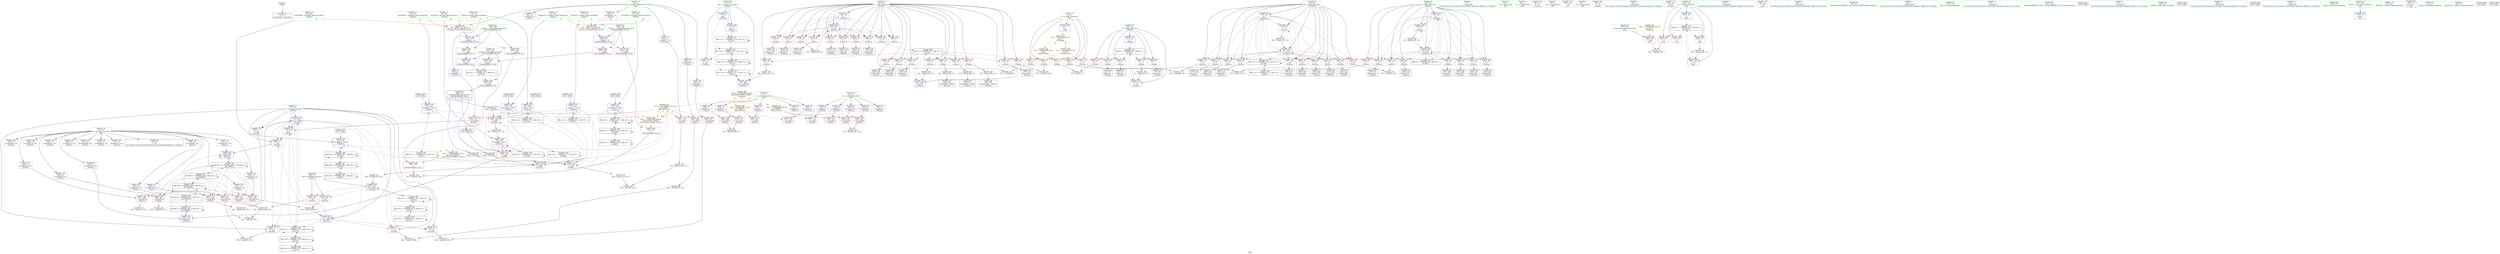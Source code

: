 digraph "SVFG" {
	label="SVFG";

	Node0x55afae68ad70 [shape=record,color=grey,label="{NodeID: 0\nNullPtr}"];
	Node0x55afae68ad70 -> Node0x55afae6b86e0[style=solid];
	Node0x55afae6bc0d0 [shape=record,color=red,label="{NodeID: 194\n268\<--267\n\<--arrayidx84\n_Z5solvev\n}"];
	Node0x55afae6bc0d0 -> Node0x55afae6cb430[style=solid];
	Node0x55afae6b8c00 [shape=record,color=purple,label="{NodeID: 111\n293\<--13\narrayidx100\<--dp\n_Z5solvev\n}"];
	Node0x55afae6b8c00 -> Node0x55afae6bc340[style=solid];
	Node0x55afae6b7680 [shape=record,color=green,label="{NodeID: 28\n73\<--74\nans\<--ans_field_insensitive\n_Z5solvev\n}"];
	Node0x55afae6b7680 -> Node0x55afae6c0f90[style=solid];
	Node0x55afae6b7680 -> Node0x55afae6bcf70[style=solid];
	Node0x55afae6b7680 -> Node0x55afae6bd5f0[style=solid];
	Node0x55afae6b7680 -> Node0x55afae6c5e10[style=solid];
	Node0x55afae70d830 [shape=record,color=black,label="{NodeID: 471\n134 = PHI()\n}"];
	Node0x55afae70d830 -> Node0x55afae6bd2b0[style=solid];
	Node0x55afae6c3570 [shape=record,color=black,label="{NodeID: 388\nMR_29V_2 = PHI(MR_29V_3, MR_29V_1, )\npts\{86 \}\n}"];
	Node0x55afae6c3570 -> Node0x55afae6dcd20[style=dashed];
	Node0x55afae6c3570 -> Node0x55afae6e1820[style=dashed];
	Node0x55afae6c3570 -> Node0x55afae6c3570[style=dashed];
	Node0x55afae6ca530 [shape=record,color=grey,label="{NodeID: 305\n240 = Binary(238, 239, )\n}"];
	Node0x55afae6ca530 -> Node0x55afae6cbeb0[style=solid];
	Node0x55afae6bd790 [shape=record,color=blue,label="{NodeID: 222\n63\<--34\ni\<--\n_Z5solvev\n}"];
	Node0x55afae6bd790 -> Node0x55afae6e9020[style=dashed];
	Node0x55afae6bf250 [shape=record,color=red,label="{NodeID: 139\n178\<--63\n\<--i\n_Z5solvev\n}"];
	Node0x55afae6bf250 -> Node0x55afae6ba2c0[style=solid];
	Node0x55afae6b9eb0 [shape=record,color=black,label="{NodeID: 56\n131\<--130\nidxprom11\<--\n_Z5solvev\n}"];
	Node0x55afae6c0910 [shape=record,color=red,label="{NodeID: 167\n313\<--67\n\<--k\n_Z5solvev\n}"];
	Node0x55afae6c0910 -> Node0x55afae6c9930[style=solid];
	Node0x55afae6bb570 [shape=record,color=purple,label="{NodeID: 84\n132\<--7\narrayidx12\<--x\n_Z5solvev\n}"];
	Node0x55afae6bb570 -> Node0x55afae6c13a0[style=solid];
	Node0x55afae6b56b0 [shape=record,color=green,label="{NodeID: 1\n5\<--1\n\<--dummyObj\nCan only get source location for instruction, argument, global var or function.}"];
	Node0x55afae6bc1a0 [shape=record,color=red,label="{NodeID: 195\n274\<--273\n\<--arrayidx88\n_Z5solvev\n}"];
	Node0x55afae6bc1a0 -> Node0x55afae6bde10[style=solid];
	Node0x55afae6b8cd0 [shape=record,color=purple,label="{NodeID: 112\n301\<--13\narrayidx104\<--dp\n_Z5solvev\n}"];
	Node0x55afae6b7750 [shape=record,color=green,label="{NodeID: 29\n75\<--76\nref.tmp\<--ref.tmp_field_insensitive\n_Z5solvev\n|{|<s1>6}}"];
	Node0x55afae6b7750 -> Node0x55afae6bd110[style=solid];
	Node0x55afae6b7750:s1 -> Node0x55afae70e6a0[style=solid,color=red];
	Node0x55afae70d990 [shape=record,color=black,label="{NodeID: 472\n106 = PHI()\n}"];
	Node0x55afae70d990 -> Node0x55afae6bd110[style=solid];
	Node0x55afae6c3a70 [shape=record,color=black,label="{NodeID: 389\nMR_31V_2 = PHI(MR_31V_3, MR_31V_1, )\npts\{88 \}\n}"];
	Node0x55afae6c3a70 -> Node0x55afae6dd220[style=dashed];
	Node0x55afae6c3a70 -> Node0x55afae6e1d20[style=dashed];
	Node0x55afae6c3a70 -> Node0x55afae6c3a70[style=dashed];
	Node0x55afae6ca6b0 [shape=record,color=grey,label="{NodeID: 306\n53 = Binary(52, 34, )\n}"];
	Node0x55afae6ca6b0 -> Node0x55afae6bcea0[style=solid];
	Node0x55afae6bd860 [shape=record,color=blue,label="{NodeID: 223\n65\<--34\nj\<--\n_Z5solvev\n}"];
	Node0x55afae6bd860 -> Node0x55afae6bf9a0[style=dashed];
	Node0x55afae6bd860 -> Node0x55afae6bfa70[style=dashed];
	Node0x55afae6bd860 -> Node0x55afae6bfb40[style=dashed];
	Node0x55afae6bd860 -> Node0x55afae6bfc10[style=dashed];
	Node0x55afae6bd860 -> Node0x55afae6bfce0[style=dashed];
	Node0x55afae6bd860 -> Node0x55afae6bfdb0[style=dashed];
	Node0x55afae6bd860 -> Node0x55afae6bfe80[style=dashed];
	Node0x55afae6bd860 -> Node0x55afae6bff50[style=dashed];
	Node0x55afae6bd860 -> Node0x55afae6c0020[style=dashed];
	Node0x55afae6bd860 -> Node0x55afae6c5fb0[style=dashed];
	Node0x55afae6bd860 -> Node0x55afae6e9520[style=dashed];
	Node0x55afae6bf320 [shape=record,color=red,label="{NodeID: 140\n199\<--63\n\<--i\n_Z5solvev\n}"];
	Node0x55afae6bf320 -> Node0x55afae6ba460[style=solid];
	Node0x55afae6b9f80 [shape=record,color=black,label="{NodeID: 57\n137\<--136\nidxprom15\<--\n_Z5solvev\n}"];
	Node0x55afae6c09e0 [shape=record,color=red,label="{NodeID: 168\n239\<--69\n\<--dst\n_Z5solvev\n}"];
	Node0x55afae6c09e0 -> Node0x55afae6ca530[style=solid];
	Node0x55afae6bb640 [shape=record,color=purple,label="{NodeID: 85\n208\<--7\narrayidx51\<--x\n_Z5solvev\n}"];
	Node0x55afae6bb640 -> Node0x55afae6c1880[style=solid];
	Node0x55afae6b5740 [shape=record,color=green,label="{NodeID: 2\n16\<--1\n.str\<--dummyObj\nGlob }"];
	Node0x55afae6bc270 [shape=record,color=red,label="{NodeID: 196\n284\<--283\n\<--arrayidx94\n_Z5solvev\n}"];
	Node0x55afae6bc270 -> Node0x55afae6cc4b0[style=solid];
	Node0x55afae6b8da0 [shape=record,color=purple,label="{NodeID: 113\n305\<--13\narrayidx107\<--dp\n_Z5solvev\n}"];
	Node0x55afae6b8da0 -> Node0x55afae6c5d80[style=solid];
	Node0x55afae6b7820 [shape=record,color=green,label="{NodeID: 30\n77\<--78\nref.tmp1\<--ref.tmp1_field_insensitive\n_Z5solvev\n|{|<s1>6}}"];
	Node0x55afae6b7820 -> Node0x55afae6bd1e0[style=solid];
	Node0x55afae6b7820:s1 -> Node0x55afae70eae0[style=solid,color=red];
	Node0x55afae70da90 [shape=record,color=black,label="{NodeID: 473\n114 = PHI()\n}"];
	Node0x55afae70da90 -> Node0x55afae6bd1e0[style=solid];
	Node0x55afae6c3b60 [shape=record,color=black,label="{NodeID: 390\nMR_39V_5 = PHI(MR_39V_6, MR_39V_2, )\npts\{150000 \}\n|{|<s10>18}}"];
	Node0x55afae6c3b60 -> Node0x55afae6c16e0[style=dashed];
	Node0x55afae6c3b60 -> Node0x55afae6c17b0[style=dashed];
	Node0x55afae6c3b60 -> Node0x55afae6c1c90[style=dashed];
	Node0x55afae6c3b60 -> Node0x55afae6bbf30[style=dashed];
	Node0x55afae6c3b60 -> Node0x55afae6bc270[style=dashed];
	Node0x55afae6c3b60 -> Node0x55afae6bc340[style=dashed];
	Node0x55afae6c3b60 -> Node0x55afae6c5d80[style=dashed];
	Node0x55afae6c3b60 -> Node0x55afae6dd720[style=dashed];
	Node0x55afae6c3b60 -> Node0x55afae6e4020[style=dashed];
	Node0x55afae6c3b60 -> Node0x55afae6c3b60[style=dashed];
	Node0x55afae6c3b60:s10 -> Node0x55afae6e6d20[style=dashed,color=blue];
	Node0x55afae6ca830 [shape=record,color=grey,label="{NodeID: 307\n120 = Binary(119, 121, )\n}"];
	Node0x55afae6ca830 -> Node0x55afae6cc330[style=solid];
	Node0x55afae6bd930 [shape=record,color=blue,label="{NodeID: 224\n67\<--34\nk\<--\n_Z5solvev\n}"];
	Node0x55afae6bd930 -> Node0x55afae6c00f0[style=dashed];
	Node0x55afae6bd930 -> Node0x55afae6c01c0[style=dashed];
	Node0x55afae6bd930 -> Node0x55afae6c0290[style=dashed];
	Node0x55afae6bd930 -> Node0x55afae6c0360[style=dashed];
	Node0x55afae6bd930 -> Node0x55afae6c0430[style=dashed];
	Node0x55afae6bd930 -> Node0x55afae6c0500[style=dashed];
	Node0x55afae6bd930 -> Node0x55afae6c05d0[style=dashed];
	Node0x55afae6bd930 -> Node0x55afae6c06a0[style=dashed];
	Node0x55afae6bd930 -> Node0x55afae6c0770[style=dashed];
	Node0x55afae6bd930 -> Node0x55afae6c0840[style=dashed];
	Node0x55afae6bd930 -> Node0x55afae6c0910[style=dashed];
	Node0x55afae6bd930 -> Node0x55afae6c5ee0[style=dashed];
	Node0x55afae6bd930 -> Node0x55afae6d9220[style=dashed];
	Node0x55afae6bf3f0 [shape=record,color=red,label="{NodeID: 141\n235\<--63\n\<--i\n_Z5solvev\n}"];
	Node0x55afae6bf3f0 -> Node0x55afae6ba940[style=solid];
	Node0x55afae6ba050 [shape=record,color=black,label="{NodeID: 58\n147\<--146\nidxprom20\<--\n_Z5solvev\n}"];
	Node0x55afae6f0850 [shape=record,color=yellow,style=double,label="{NodeID: 418\n33V_1 = ENCHI(MR_33V_0)\npts\{80000 \}\nFun[_Z5solvev]}"];
	Node0x55afae6f0850 -> Node0x55afae6c1060[style=dashed];
	Node0x55afae6f0850 -> Node0x55afae6c13a0[style=dashed];
	Node0x55afae6f0850 -> Node0x55afae6c1880[style=dashed];
	Node0x55afae6f0850 -> Node0x55afae6c1950[style=dashed];
	Node0x55afae6c0ab0 [shape=record,color=red,label="{NodeID: 169\n251\<--69\n\<--dst\n_Z5solvev\n}"];
	Node0x55afae6c0ab0 -> Node0x55afae6c97b0[style=solid];
	Node0x55afae6bb710 [shape=record,color=purple,label="{NodeID: 86\n212\<--7\narrayidx53\<--x\n_Z5solvev\n}"];
	Node0x55afae6bb710 -> Node0x55afae6c1950[style=solid];
	Node0x55afae6b59f0 [shape=record,color=green,label="{NodeID: 3\n18\<--1\n.str.1\<--dummyObj\nGlob }"];
	Node0x55afae6bc340 [shape=record,color=red,label="{NodeID: 197\n294\<--293\n\<--arrayidx100\n_Z5solvev\n}"];
	Node0x55afae6bc340 -> Node0x55afae6cb130[style=solid];
	Node0x55afae6b8e70 [shape=record,color=purple,label="{NodeID: 114\n29\<--16\n\<--.str\n_Z4readv\n}"];
	Node0x55afae6b78f0 [shape=record,color=green,label="{NodeID: 31\n79\<--80\nref.tmp9\<--ref.tmp9_field_insensitive\n_Z5solvev\n|{|<s1>10}}"];
	Node0x55afae6b78f0 -> Node0x55afae6bd450[style=solid];
	Node0x55afae6b78f0:s1 -> Node0x55afae70e6a0[style=solid,color=red];
	Node0x55afae70db90 [shape=record,color=black,label="{NodeID: 474\n116 = PHI(338, )\n}"];
	Node0x55afae70db90 -> Node0x55afae6c1200[style=solid];
	Node0x55afae6ca9b0 [shape=record,color=grey,label="{NodeID: 308\n203 = Binary(202, 204, )\n}"];
	Node0x55afae6ca9b0 -> Node0x55afae6bda00[style=solid];
	Node0x55afae6bda00 [shape=record,color=blue,label="{NodeID: 225\n71\<--203\ntim\<--add48\n_Z5solvev\n}"];
	Node0x55afae6bda00 -> Node0x55afae6c0b80[style=dashed];
	Node0x55afae6bda00 -> Node0x55afae6c0c50[style=dashed];
	Node0x55afae6bda00 -> Node0x55afae6c0d20[style=dashed];
	Node0x55afae6bda00 -> Node0x55afae6c0df0[style=dashed];
	Node0x55afae6bda00 -> Node0x55afae6c0ec0[style=dashed];
	Node0x55afae6bda00 -> Node0x55afae6bdd40[style=dashed];
	Node0x55afae6bda00 -> Node0x55afae6bde10[style=dashed];
	Node0x55afae6bda00 -> Node0x55afae6e0e20[style=dashed];
	Node0x55afae6bf4c0 [shape=record,color=red,label="{NodeID: 142\n247\<--63\n\<--i\n_Z5solvev\n}"];
	Node0x55afae6bf4c0 -> Node0x55afae6baae0[style=solid];
	Node0x55afae6ba120 [shape=record,color=black,label="{NodeID: 59\n152\<--151\nidxprom23\<--\n_Z5solvev\n}"];
	Node0x55afae6f0930 [shape=record,color=yellow,style=double,label="{NodeID: 419\n35V_1 = ENCHI(MR_35V_0)\npts\{100000 \}\nFun[_Z5solvev]}"];
	Node0x55afae6f0930 -> Node0x55afae6c1130[style=dashed];
	Node0x55afae6f0930 -> Node0x55afae6c1470[style=dashed];
	Node0x55afae6f0930 -> Node0x55afae6c1a20[style=dashed];
	Node0x55afae6f0930 -> Node0x55afae6c1af0[style=dashed];
	Node0x55afae6c0b80 [shape=record,color=red,label="{NodeID: 170\n241\<--71\n\<--tim\n_Z5solvev\n}"];
	Node0x55afae6c0b80 -> Node0x55afae6cbeb0[style=solid];
	Node0x55afae6bb7e0 [shape=record,color=purple,label="{NodeID: 87\n45\<--9\narrayidx2\<--y\n_Z4readv\n}"];
	Node0x55afae6b5a80 [shape=record,color=green,label="{NodeID: 4\n20\<--1\n.str.2\<--dummyObj\nGlob }"];
	Node0x55afae6bc410 [shape=record,color=red,label="{NodeID: 198\n361\<--341\n\<--retval\n_ZSt3maxIiERKT_S2_S2_\n}"];
	Node0x55afae6bc410 -> Node0x55afae6bb300[style=solid];
	Node0x55afae6bdf50 [shape=record,color=purple,label="{NodeID: 115\n378\<--16\n\<--.str\nmain\n}"];
	Node0x55afae6b79c0 [shape=record,color=green,label="{NodeID: 32\n81\<--82\nref.tmp10\<--ref.tmp10_field_insensitive\n_Z5solvev\n|{|<s1>9}}"];
	Node0x55afae6b79c0 -> Node0x55afae6bd2b0[style=solid];
	Node0x55afae6b79c0:s1 -> Node0x55afae70e6a0[style=solid,color=red];
	Node0x55afae70dd20 [shape=record,color=black,label="{NodeID: 475\n215 = PHI()\n}"];
	Node0x55afae70dd20 -> Node0x55afae6bdad0[style=solid];
	Node0x55afae6cab30 [shape=record,color=grey,label="{NodeID: 309\n126 = Binary(125, 127, )\n}"];
	Node0x55afae6cab30 -> Node0x55afae6cc330[style=solid];
	Node0x55afae6bdad0 [shape=record,color=blue,label="{NodeID: 226\n85\<--215\nref.tmp49\<--call54\n_Z5solvev\n|{|<s2>13}}"];
	Node0x55afae6bdad0 -> Node0x55afae6c1bc0[style=dashed];
	Node0x55afae6bdad0 -> Node0x55afae6e1820[style=dashed];
	Node0x55afae6bdad0:s2 -> Node0x55afae6ef720[style=dashed,color=red];
	Node0x55afae6bf590 [shape=record,color=red,label="{NodeID: 143\n280\<--63\n\<--i\n_Z5solvev\n}"];
	Node0x55afae6bf590 -> Node0x55afae6c9c30[style=solid];
	Node0x55afae6ba1f0 [shape=record,color=black,label="{NodeID: 60\n176\<--175\nidxprom32\<--\n_Z5solvev\n}"];
	Node0x55afae6f0a10 [shape=record,color=yellow,style=double,label="{NodeID: 420\n37V_1 = ENCHI(MR_37V_0)\npts\{120000 \}\nFun[_Z5solvev]|{|<s8>6|<s9>9|<s10>10|<s11>13}}"];
	Node0x55afae6f0a10 -> Node0x55afae6c1200[style=dashed];
	Node0x55afae6f0a10 -> Node0x55afae6c12d0[style=dashed];
	Node0x55afae6f0a10 -> Node0x55afae6c1540[style=dashed];
	Node0x55afae6f0a10 -> Node0x55afae6c1610[style=dashed];
	Node0x55afae6f0a10 -> Node0x55afae6c1bc0[style=dashed];
	Node0x55afae6f0a10 -> Node0x55afae6bc000[style=dashed];
	Node0x55afae6f0a10 -> Node0x55afae6bc0d0[style=dashed];
	Node0x55afae6f0a10 -> Node0x55afae6bc1a0[style=dashed];
	Node0x55afae6f0a10:s8 -> Node0x55afae6ef800[style=dashed,color=red];
	Node0x55afae6f0a10:s9 -> Node0x55afae6ef800[style=dashed,color=red];
	Node0x55afae6f0a10:s10 -> Node0x55afae6ef800[style=dashed,color=red];
	Node0x55afae6f0a10:s11 -> Node0x55afae6ef800[style=dashed,color=red];
	Node0x55afae6c0c50 [shape=record,color=red,label="{NodeID: 171\n255\<--71\n\<--tim\n_Z5solvev\n}"];
	Node0x55afae6c0c50 -> Node0x55afae6cafb0[style=solid];
	Node0x55afae6bb8b0 [shape=record,color=purple,label="{NodeID: 88\n112\<--9\narrayidx3\<--y\n_Z5solvev\n}"];
	Node0x55afae6bb8b0 -> Node0x55afae6c1130[style=solid];
	Node0x55afae6b5b10 [shape=record,color=green,label="{NodeID: 5\n22\<--1\n.str.3\<--dummyObj\nGlob }"];
	Node0x55afae6bc4e0 [shape=record,color=red,label="{NodeID: 199\n349\<--343\n\<--__a.addr\n_ZSt3maxIiERKT_S2_S2_\n}"];
	Node0x55afae6bc4e0 -> Node0x55afae6bc820[style=solid];
	Node0x55afae6bdfe0 [shape=record,color=purple,label="{NodeID: 116\n49\<--18\n\<--.str.1\n_Z4readv\n}"];
	Node0x55afae6b7a90 [shape=record,color=green,label="{NodeID: 33\n83\<--84\nref.tmp14\<--ref.tmp14_field_insensitive\n_Z5solvev\n|{|<s1>9}}"];
	Node0x55afae6b7a90 -> Node0x55afae6bd380[style=solid];
	Node0x55afae6b7a90:s1 -> Node0x55afae70eae0[style=solid,color=red];
	Node0x55afae70ddf0 [shape=record,color=black,label="{NodeID: 476\n140 = PHI()\n}"];
	Node0x55afae70ddf0 -> Node0x55afae6bd380[style=solid];
	Node0x55afae6dc910 [shape=record,color=yellow,style=double,label="{NodeID: 393\n2V_1 = ENCHI(MR_2V_0)\npts\{6 \}\nFun[main]|{<s0>16|<s1>18}}"];
	Node0x55afae6dc910:s0 -> Node0x55afae6ef9f0[style=dashed,color=red];
	Node0x55afae6dc910:s1 -> Node0x55afae6efbe0[style=dashed,color=red];
	Node0x55afae6cacb0 [shape=record,color=grey,label="{NodeID: 310\n160 = Binary(159, 34, )\n}"];
	Node0x55afae6cacb0 -> Node0x55afae6bd6c0[style=solid];
	Node0x55afae6bdba0 [shape=record,color=blue,label="{NodeID: 227\n87\<--226\nref.tmp55\<--call61\n_Z5solvev\n|{|<s2>13}}"];
	Node0x55afae6bdba0 -> Node0x55afae6c1bc0[style=dashed];
	Node0x55afae6bdba0 -> Node0x55afae6e1d20[style=dashed];
	Node0x55afae6bdba0:s2 -> Node0x55afae6ef800[style=dashed,color=red];
	Node0x55afae6bf660 [shape=record,color=red,label="{NodeID: 144\n290\<--63\n\<--i\n_Z5solvev\n}"];
	Node0x55afae6bf660 -> Node0x55afae6c9330[style=solid];
	Node0x55afae6ba2c0 [shape=record,color=black,label="{NodeID: 61\n179\<--178\nidxprom34\<--\n_Z5solvev\n}"];
	Node0x55afae6c0d20 [shape=record,color=red,label="{NodeID: 172\n264\<--71\n\<--tim\n_Z5solvev\n}"];
	Node0x55afae6c0d20 -> Node0x55afae6cb430[style=solid];
	Node0x55afae6bb980 [shape=record,color=purple,label="{NodeID: 89\n138\<--9\narrayidx16\<--y\n_Z5solvev\n}"];
	Node0x55afae6bb980 -> Node0x55afae6c1470[style=solid];
	Node0x55afae6b63e0 [shape=record,color=green,label="{NodeID: 6\n34\<--1\n\<--dummyObj\nCan only get source location for instruction, argument, global var or function.}"];
	Node0x55afae6e4020 [shape=record,color=black,label="{NodeID: 366\nMR_39V_11 = PHI(MR_39V_12, MR_39V_8, )\npts\{150000 \}\n}"];
	Node0x55afae6e4020 -> Node0x55afae6c17b0[style=dashed];
	Node0x55afae6e4020 -> Node0x55afae6c1c90[style=dashed];
	Node0x55afae6e4020 -> Node0x55afae6bbf30[style=dashed];
	Node0x55afae6e4020 -> Node0x55afae6bc270[style=dashed];
	Node0x55afae6e4020 -> Node0x55afae6bc340[style=dashed];
	Node0x55afae6e4020 -> Node0x55afae6c5d80[style=dashed];
	Node0x55afae6e4020 -> Node0x55afae6dd720[style=dashed];
	Node0x55afae6e4020 -> Node0x55afae6e4020[style=dashed];
	Node0x55afae6bc5b0 [shape=record,color=red,label="{NodeID: 200\n358\<--343\n\<--__a.addr\n_ZSt3maxIiERKT_S2_S2_\n}"];
	Node0x55afae6bc5b0 -> Node0x55afae6c63c0[style=solid];
	Node0x55afae6be070 [shape=record,color=purple,label="{NodeID: 117\n328\<--20\n\<--.str.2\n_Z5solvev\n}"];
	Node0x55afae6b7b60 [shape=record,color=green,label="{NodeID: 34\n85\<--86\nref.tmp49\<--ref.tmp49_field_insensitive\n_Z5solvev\n|{|<s1>13}}"];
	Node0x55afae6b7b60 -> Node0x55afae6bdad0[style=solid];
	Node0x55afae6b7b60:s1 -> Node0x55afae70e6a0[style=solid,color=red];
	Node0x55afae70dec0 [shape=record,color=black,label="{NodeID: 477\n142 = PHI(338, )\n}"];
	Node0x55afae70dec0 -> Node0x55afae6c1540[style=solid];
	Node0x55afae6dc9f0 [shape=record,color=yellow,style=double,label="{NodeID: 394\n56V_1 = ENCHI(MR_56V_0)\npts\{376 \}\nFun[main]}"];
	Node0x55afae6dc9f0 -> Node0x55afae6bcc30[style=dashed];
	Node0x55afae6cae30 [shape=record,color=grey,label="{NodeID: 311\n230 = Binary(229, 121, )\n}"];
	Node0x55afae6cae30 -> Node0x55afae6bdc70[style=solid];
	Node0x55afae6bdc70 [shape=record,color=blue,label="{NodeID: 228\n69\<--230\ndst\<--mul63\n_Z5solvev\n}"];
	Node0x55afae6bdc70 -> Node0x55afae6c09e0[style=dashed];
	Node0x55afae6bdc70 -> Node0x55afae6c0ab0[style=dashed];
	Node0x55afae6bdc70 -> Node0x55afae6e0920[style=dashed];
	Node0x55afae6bf730 [shape=record,color=red,label="{NodeID: 145\n302\<--63\n\<--i\n_Z5solvev\n}"];
	Node0x55afae6bf730 -> Node0x55afae6c9630[style=solid];
	Node0x55afae6ba390 [shape=record,color=black,label="{NodeID: 62\n197\<--196\nidxprom44\<--\n_Z5solvev\n}"];
	Node0x55afae6c0df0 [shape=record,color=red,label="{NodeID: 173\n295\<--71\n\<--tim\n_Z5solvev\n}"];
	Node0x55afae6c0df0 -> Node0x55afae6cb130[style=solid];
	Node0x55afae6bba50 [shape=record,color=purple,label="{NodeID: 90\n219\<--9\narrayidx57\<--y\n_Z5solvev\n}"];
	Node0x55afae6bba50 -> Node0x55afae6c1a20[style=solid];
	Node0x55afae6b6470 [shape=record,color=green,label="{NodeID: 7\n91\<--1\n\<--dummyObj\nCan only get source location for instruction, argument, global var or function.}"];
	Node0x55afae6bc680 [shape=record,color=red,label="{NodeID: 201\n351\<--345\n\<--__b.addr\n_ZSt3maxIiERKT_S2_S2_\n}"];
	Node0x55afae6bc680 -> Node0x55afae6bc8f0[style=solid];
	Node0x55afae6be140 [shape=record,color=purple,label="{NodeID: 118\n388\<--22\n\<--.str.3\nmain\n}"];
	Node0x55afae6b7c30 [shape=record,color=green,label="{NodeID: 35\n87\<--88\nref.tmp55\<--ref.tmp55_field_insensitive\n_Z5solvev\n|{|<s1>13}}"];
	Node0x55afae6b7c30 -> Node0x55afae6bdba0[style=solid];
	Node0x55afae6b7c30:s1 -> Node0x55afae70eae0[style=solid,color=red];
	Node0x55afae70e020 [shape=record,color=black,label="{NodeID: 478\n149 = PHI(338, )\n}"];
	Node0x55afae70e020 -> Node0x55afae6c1610[style=solid];
	Node0x55afae6cafb0 [shape=record,color=grey,label="{NodeID: 312\n261 = cmp(255, 260, )\n}"];
	Node0x55afae6bdd40 [shape=record,color=blue,label="{NodeID: 229\n71\<--252\ntim\<--add75\n_Z5solvev\n}"];
	Node0x55afae6bdd40 -> Node0x55afae6c0c50[style=dashed];
	Node0x55afae6bdd40 -> Node0x55afae6c0d20[style=dashed];
	Node0x55afae6bdd40 -> Node0x55afae6c0df0[style=dashed];
	Node0x55afae6bdd40 -> Node0x55afae6c0ec0[style=dashed];
	Node0x55afae6bdd40 -> Node0x55afae6bde10[style=dashed];
	Node0x55afae6bdd40 -> Node0x55afae6e0e20[style=dashed];
	Node0x55afae6bf800 [shape=record,color=red,label="{NodeID: 146\n307\<--63\n\<--i\n_Z5solvev\n}"];
	Node0x55afae6bf800 -> Node0x55afae6c9db0[style=solid];
	Node0x55afae6ba460 [shape=record,color=black,label="{NodeID: 63\n200\<--199\nidxprom46\<--\n_Z5solvev\n}"];
	Node0x55afae6dba20 [shape=record,color=black,label="{NodeID: 340\nMR_13V_4 = PHI(MR_13V_5, MR_13V_3, )\npts\{70 \}\n}"];
	Node0x55afae6dba20 -> Node0x55afae6dba20[style=dashed];
	Node0x55afae6dba20 -> Node0x55afae6e0920[style=dashed];
	Node0x55afae6dba20 -> Node0x55afae6c2670[style=dashed];
	Node0x55afae6c0ec0 [shape=record,color=red,label="{NodeID: 174\n298\<--71\n\<--tim\n_Z5solvev\n}"];
	Node0x55afae6c0ec0 -> Node0x55afae6c5d80[style=solid];
	Node0x55afae6bbb20 [shape=record,color=purple,label="{NodeID: 91\n223\<--9\narrayidx59\<--y\n_Z5solvev\n}"];
	Node0x55afae6bbb20 -> Node0x55afae6c1af0[style=solid];
	Node0x55afae6b6500 [shape=record,color=green,label="{NodeID: 8\n92\<--1\n\<--dummyObj\nCan only get source location for instruction, argument, global var or function.}"];
	Node0x55afae6bc750 [shape=record,color=red,label="{NodeID: 202\n355\<--345\n\<--__b.addr\n_ZSt3maxIiERKT_S2_S2_\n}"];
	Node0x55afae6bc750 -> Node0x55afae6c62f0[style=solid];
	Node0x55afae6be210 [shape=record,color=red,label="{NodeID: 119\n37\<--4\n\<--n\n_Z4readv\n}"];
	Node0x55afae6be210 -> Node0x55afae6cb5b0[style=solid];
	Node0x55afae6b7d00 [shape=record,color=green,label="{NodeID: 36\n94\<--95\nllvm.memset.p0i8.i64\<--llvm.memset.p0i8.i64_field_insensitive\n}"];
	Node0x55afae70e160 [shape=record,color=black,label="{NodeID: 479\n226 = PHI()\n}"];
	Node0x55afae70e160 -> Node0x55afae6bdba0[style=solid];
	Node0x55afae6ef450 [shape=record,color=yellow,style=double,label="{NodeID: 396\n59V_1 = ENCHI(MR_59V_0)\npts\{80000 100000 120000 \}\nFun[main]|{<s0>18|<s1>18|<s2>18}}"];
	Node0x55afae6ef450:s0 -> Node0x55afae6f0850[style=dashed,color=red];
	Node0x55afae6ef450:s1 -> Node0x55afae6f0930[style=dashed,color=red];
	Node0x55afae6ef450:s2 -> Node0x55afae6f0a10[style=dashed,color=red];
	Node0x55afae6cb130 [shape=record,color=grey,label="{NodeID: 313\n296 = cmp(294, 295, )\n}"];
	Node0x55afae6bde10 [shape=record,color=blue,label="{NodeID: 230\n71\<--274\ntim\<--\n_Z5solvev\n}"];
	Node0x55afae6bde10 -> Node0x55afae6c0df0[style=dashed];
	Node0x55afae6bde10 -> Node0x55afae6c0ec0[style=dashed];
	Node0x55afae6bde10 -> Node0x55afae6e0e20[style=dashed];
	Node0x55afae6bf8d0 [shape=record,color=red,label="{NodeID: 147\n323\<--63\n\<--i\n_Z5solvev\n}"];
	Node0x55afae6bf8d0 -> Node0x55afae6c9ab0[style=solid];
	Node0x55afae6ba530 [shape=record,color=black,label="{NodeID: 64\n207\<--206\nidxprom50\<--\n_Z5solvev\n}"];
	Node0x55afae6dbf20 [shape=record,color=black,label="{NodeID: 341\nMR_15V_4 = PHI(MR_15V_5, MR_15V_3, )\npts\{72 \}\n}"];
	Node0x55afae6dbf20 -> Node0x55afae6dbf20[style=dashed];
	Node0x55afae6dbf20 -> Node0x55afae6e0e20[style=dashed];
	Node0x55afae6dbf20 -> Node0x55afae6c2b70[style=dashed];
	Node0x55afae6c0f90 [shape=record,color=red,label="{NodeID: 175\n327\<--73\n\<--ans\n_Z5solvev\n}"];
	Node0x55afae6bbbf0 [shape=record,color=purple,label="{NodeID: 92\n48\<--11\narrayidx4\<--m\n_Z4readv\n}"];
	Node0x55afae6b6590 [shape=record,color=green,label="{NodeID: 9\n93\<--1\n\<--dummyObj\nCan only get source location for instruction, argument, global var or function.}"];
	Node0x55afae6bc820 [shape=record,color=red,label="{NodeID: 203\n350\<--349\n\<--\n_ZSt3maxIiERKT_S2_S2_\n}"];
	Node0x55afae6bc820 -> Node0x55afae6cc1b0[style=solid];
	Node0x55afae6be2e0 [shape=record,color=red,label="{NodeID: 120\n99\<--4\n\<--n\n_Z5solvev\n}"];
	Node0x55afae6be2e0 -> Node0x55afae6cbd30[style=solid];
	Node0x55afae6b7e00 [shape=record,color=green,label="{NodeID: 37\n107\<--108\nabs\<--abs_field_insensitive\n}"];
	Node0x55afae70e230 [shape=record,color=black,label="{NodeID: 480\n228 = PHI(338, )\n}"];
	Node0x55afae70e230 -> Node0x55afae6c1bc0[style=solid];
	Node0x55afae6cb2b0 [shape=record,color=grey,label="{NodeID: 314\n384 = cmp(382, 383, )\n}"];
	Node0x55afae6c5d80 [shape=record,color=blue,label="{NodeID: 231\n305\<--298\narrayidx107\<--\n_Z5solvev\n}"];
	Node0x55afae6c5d80 -> Node0x55afae6e4020[style=dashed];
	Node0x55afae6bf9a0 [shape=record,color=red,label="{NodeID: 148\n171\<--65\n\<--j\n_Z5solvev\n}"];
	Node0x55afae6bf9a0 -> Node0x55afae6cc030[style=solid];
	Node0x55afae6ba600 [shape=record,color=black,label="{NodeID: 65\n211\<--210\nidxprom52\<--\n_Z5solvev\n}"];
	Node0x55afae6dcc30 [shape=record,color=black,label="{NodeID: 342\nMR_17V_8 = PHI(MR_17V_9, MR_17V_7, )\npts\{74 \}\n}"];
	Node0x55afae6dcc30 -> Node0x55afae6dcc30[style=dashed];
	Node0x55afae6dcc30 -> Node0x55afae6e1320[style=dashed];
	Node0x55afae6dcc30 -> Node0x55afae6c3070[style=dashed];
	Node0x55afae6c1060 [shape=record,color=red,label="{NodeID: 176\n105\<--104\n\<--arrayidx\n_Z5solvev\n}"];
	Node0x55afae6bbcc0 [shape=record,color=purple,label="{NodeID: 93\n124\<--11\narrayidx7\<--m\n_Z5solvev\n}"];
	Node0x55afae6bbcc0 -> Node0x55afae6c12d0[style=solid];
	Node0x55afae6b6620 [shape=record,color=green,label="{NodeID: 10\n121\<--1\n\<--dummyObj\nCan only get source location for instruction, argument, global var or function.}"];
	Node0x55afae6bc8f0 [shape=record,color=red,label="{NodeID: 204\n352\<--351\n\<--\n_ZSt3maxIiERKT_S2_S2_\n}"];
	Node0x55afae6bc8f0 -> Node0x55afae6cc1b0[style=solid];
	Node0x55afae6be3b0 [shape=record,color=red,label="{NodeID: 121\n166\<--4\n\<--n\n_Z5solvev\n}"];
	Node0x55afae6be3b0 -> Node0x55afae6cbbb0[style=solid];
	Node0x55afae6b7f00 [shape=record,color=green,label="{NodeID: 38\n117\<--118\n_ZSt3maxIiERKT_S2_S2_\<--_ZSt3maxIiERKT_S2_S2__field_insensitive\n}"];
	Node0x55afae70e430 [shape=record,color=black,label="{NodeID: 481\n329 = PHI()\n}"];
	Node0x55afae6cb430 [shape=record,color=grey,label="{NodeID: 315\n269 = cmp(264, 268, )\n}"];
	Node0x55afae6c5e10 [shape=record,color=blue,label="{NodeID: 232\n73\<--308\nans\<--add108\n_Z5solvev\n}"];
	Node0x55afae6c5e10 -> Node0x55afae6e1320[style=dashed];
	Node0x55afae6bfa70 [shape=record,color=red,label="{NodeID: 149\n175\<--65\n\<--j\n_Z5solvev\n}"];
	Node0x55afae6bfa70 -> Node0x55afae6ba1f0[style=solid];
	Node0x55afae6ba6d0 [shape=record,color=black,label="{NodeID: 66\n218\<--217\nidxprom56\<--\n_Z5solvev\n}"];
	Node0x55afae6dcd20 [shape=record,color=black,label="{NodeID: 343\nMR_29V_4 = PHI(MR_29V_5, MR_29V_3, )\npts\{86 \}\n}"];
	Node0x55afae6dcd20 -> Node0x55afae6dcd20[style=dashed];
	Node0x55afae6dcd20 -> Node0x55afae6e1820[style=dashed];
	Node0x55afae6dcd20 -> Node0x55afae6c3570[style=dashed];
	Node0x55afae6c1130 [shape=record,color=red,label="{NodeID: 177\n113\<--112\n\<--arrayidx3\n_Z5solvev\n}"];
	Node0x55afae6bbd90 [shape=record,color=purple,label="{NodeID: 94\n148\<--11\narrayidx21\<--m\n_Z5solvev\n|{<s0>10}}"];
	Node0x55afae6bbd90:s0 -> Node0x55afae70eae0[style=solid,color=red];
	Node0x55afae6b66e0 [shape=record,color=green,label="{NodeID: 11\n127\<--1\n\<--dummyObj\nCan only get source location for instruction, argument, global var or function.}"];
	Node0x55afae6bc9c0 [shape=record,color=red,label="{NodeID: 205\n382\<--373\n\<--i\nmain\n}"];
	Node0x55afae6bc9c0 -> Node0x55afae6cb2b0[style=solid];
	Node0x55afae6be480 [shape=record,color=red,label="{NodeID: 122\n172\<--4\n\<--n\n_Z5solvev\n}"];
	Node0x55afae6be480 -> Node0x55afae6cc030[style=solid];
	Node0x55afae6b8000 [shape=record,color=green,label="{NodeID: 39\n330\<--331\nprintf\<--printf_field_insensitive\n}"];
	Node0x55afae70e500 [shape=record,color=black,label="{NodeID: 482\n379 = PHI()\n}"];
	Node0x55afae6ef720 [shape=record,color=yellow,style=double,label="{NodeID: 399\n47V_1 = ENCHI(MR_47V_0)\npts\{76 80 82 86 \}\nFun[_ZSt3maxIiERKT_S2_S2_]}"];
	Node0x55afae6ef720 -> Node0x55afae6bc820[style=dashed];
	Node0x55afae6cb5b0 [shape=record,color=grey,label="{NodeID: 316\n38 = cmp(36, 37, )\n}"];
	Node0x55afae6c5ee0 [shape=record,color=blue,label="{NodeID: 233\n67\<--314\nk\<--inc112\n_Z5solvev\n}"];
	Node0x55afae6c5ee0 -> Node0x55afae6c00f0[style=dashed];
	Node0x55afae6c5ee0 -> Node0x55afae6c01c0[style=dashed];
	Node0x55afae6c5ee0 -> Node0x55afae6c0290[style=dashed];
	Node0x55afae6c5ee0 -> Node0x55afae6c0360[style=dashed];
	Node0x55afae6c5ee0 -> Node0x55afae6c0430[style=dashed];
	Node0x55afae6c5ee0 -> Node0x55afae6c0500[style=dashed];
	Node0x55afae6c5ee0 -> Node0x55afae6c05d0[style=dashed];
	Node0x55afae6c5ee0 -> Node0x55afae6c06a0[style=dashed];
	Node0x55afae6c5ee0 -> Node0x55afae6c0770[style=dashed];
	Node0x55afae6c5ee0 -> Node0x55afae6c0840[style=dashed];
	Node0x55afae6c5ee0 -> Node0x55afae6c0910[style=dashed];
	Node0x55afae6c5ee0 -> Node0x55afae6c5ee0[style=dashed];
	Node0x55afae6c5ee0 -> Node0x55afae6d9220[style=dashed];
	Node0x55afae6bfb40 [shape=record,color=red,label="{NodeID: 150\n192\<--65\n\<--j\n_Z5solvev\n}"];
	Node0x55afae6bfb40 -> Node0x55afae6cba30[style=solid];
	Node0x55afae6ba7a0 [shape=record,color=black,label="{NodeID: 67\n222\<--221\nidxprom58\<--\n_Z5solvev\n}"];
	Node0x55afae6dd220 [shape=record,color=black,label="{NodeID: 344\nMR_31V_4 = PHI(MR_31V_5, MR_31V_3, )\npts\{88 \}\n}"];
	Node0x55afae6dd220 -> Node0x55afae6dd220[style=dashed];
	Node0x55afae6dd220 -> Node0x55afae6e1d20[style=dashed];
	Node0x55afae6dd220 -> Node0x55afae6c3a70[style=dashed];
	Node0x55afae6c1200 [shape=record,color=red,label="{NodeID: 178\n119\<--116\n\<--call5\n_Z5solvev\n}"];
	Node0x55afae6c1200 -> Node0x55afae6ca830[style=solid];
	Node0x55afae6bbe60 [shape=record,color=purple,label="{NodeID: 95\n258\<--11\narrayidx78\<--m\n_Z5solvev\n}"];
	Node0x55afae6bbe60 -> Node0x55afae6bc000[style=solid];
	Node0x55afae6b67a0 [shape=record,color=green,label="{NodeID: 12\n183\<--1\n\<--dummyObj\nCan only get source location for instruction, argument, global var or function.}"];
	Node0x55afae6bca90 [shape=record,color=red,label="{NodeID: 206\n387\<--373\n\<--i\nmain\n}"];
	Node0x55afae6be550 [shape=record,color=red,label="{NodeID: 123\n189\<--4\n\<--n\n_Z5solvev\n}"];
	Node0x55afae6be550 -> Node0x55afae6cb730[style=solid];
	Node0x55afae6b8100 [shape=record,color=green,label="{NodeID: 40\n341\<--342\nretval\<--retval_field_insensitive\n_ZSt3maxIiERKT_S2_S2_\n}"];
	Node0x55afae6b8100 -> Node0x55afae6bc410[style=solid];
	Node0x55afae6b8100 -> Node0x55afae6c62f0[style=solid];
	Node0x55afae6b8100 -> Node0x55afae6c63c0[style=solid];
	Node0x55afae70e5d0 [shape=record,color=black,label="{NodeID: 483\n389 = PHI()\n}"];
	Node0x55afae6ef800 [shape=record,color=yellow,style=double,label="{NodeID: 400\n49V_1 = ENCHI(MR_49V_0)\npts\{78 84 88 120000 \}\nFun[_ZSt3maxIiERKT_S2_S2_]}"];
	Node0x55afae6ef800 -> Node0x55afae6bc8f0[style=dashed];
	Node0x55afae6cb730 [shape=record,color=grey,label="{NodeID: 317\n190 = cmp(188, 189, )\n}"];
	Node0x55afae6c5fb0 [shape=record,color=blue,label="{NodeID: 234\n65\<--319\nj\<--inc115\n_Z5solvev\n}"];
	Node0x55afae6c5fb0 -> Node0x55afae6bf9a0[style=dashed];
	Node0x55afae6c5fb0 -> Node0x55afae6bfa70[style=dashed];
	Node0x55afae6c5fb0 -> Node0x55afae6bfb40[style=dashed];
	Node0x55afae6c5fb0 -> Node0x55afae6bfc10[style=dashed];
	Node0x55afae6c5fb0 -> Node0x55afae6bfce0[style=dashed];
	Node0x55afae6c5fb0 -> Node0x55afae6bfdb0[style=dashed];
	Node0x55afae6c5fb0 -> Node0x55afae6bfe80[style=dashed];
	Node0x55afae6c5fb0 -> Node0x55afae6bff50[style=dashed];
	Node0x55afae6c5fb0 -> Node0x55afae6c0020[style=dashed];
	Node0x55afae6c5fb0 -> Node0x55afae6c5fb0[style=dashed];
	Node0x55afae6c5fb0 -> Node0x55afae6e9520[style=dashed];
	Node0x55afae6bfc10 [shape=record,color=red,label="{NodeID: 151\n196\<--65\n\<--j\n_Z5solvev\n}"];
	Node0x55afae6bfc10 -> Node0x55afae6ba390[style=solid];
	Node0x55afae6ba870 [shape=record,color=black,label="{NodeID: 68\n233\<--232\nidxprom64\<--\n_Z5solvev\n}"];
	Node0x55afae6dd720 [shape=record,color=black,label="{NodeID: 345\nMR_39V_7 = PHI(MR_39V_8, MR_39V_6, )\npts\{150000 \}\n}"];
	Node0x55afae6dd720 -> Node0x55afae6c16e0[style=dashed];
	Node0x55afae6dd720 -> Node0x55afae6c17b0[style=dashed];
	Node0x55afae6dd720 -> Node0x55afae6c1c90[style=dashed];
	Node0x55afae6dd720 -> Node0x55afae6bbf30[style=dashed];
	Node0x55afae6dd720 -> Node0x55afae6bc270[style=dashed];
	Node0x55afae6dd720 -> Node0x55afae6bc340[style=dashed];
	Node0x55afae6dd720 -> Node0x55afae6c5d80[style=dashed];
	Node0x55afae6dd720 -> Node0x55afae6dd720[style=dashed];
	Node0x55afae6dd720 -> Node0x55afae6e4020[style=dashed];
	Node0x55afae6dd720 -> Node0x55afae6c3b60[style=dashed];
	Node0x55afae6c12d0 [shape=record,color=red,label="{NodeID: 179\n125\<--124\n\<--arrayidx7\n_Z5solvev\n}"];
	Node0x55afae6c12d0 -> Node0x55afae6cab30[style=solid];
	Node0x55afae6b8ff0 [shape=record,color=purple,label="{NodeID: 96\n267\<--11\narrayidx84\<--m\n_Z5solvev\n}"];
	Node0x55afae6b8ff0 -> Node0x55afae6bc0d0[style=solid];
	Node0x55afae6b68a0 [shape=record,color=green,label="{NodeID: 13\n204\<--1\n\<--dummyObj\nCan only get source location for instruction, argument, global var or function.}"];
	Node0x55afae6bcb60 [shape=record,color=red,label="{NodeID: 207\n392\<--373\n\<--i\nmain\n}"];
	Node0x55afae6bcb60 -> Node0x55afae6ca0b0[style=solid];
	Node0x55afae6be620 [shape=record,color=red,label="{NodeID: 124\n36\<--27\n\<--i\n_Z4readv\n}"];
	Node0x55afae6be620 -> Node0x55afae6cb5b0[style=solid];
	Node0x55afae6b81d0 [shape=record,color=green,label="{NodeID: 41\n343\<--344\n__a.addr\<--__a.addr_field_insensitive\n_ZSt3maxIiERKT_S2_S2_\n}"];
	Node0x55afae6b81d0 -> Node0x55afae6bc4e0[style=solid];
	Node0x55afae6b81d0 -> Node0x55afae6bc5b0[style=solid];
	Node0x55afae6b81d0 -> Node0x55afae6c6150[style=solid];
	Node0x55afae70e6a0 [shape=record,color=black,label="{NodeID: 484\n339 = PHI(75, 81, 79, 85, )\n0th arg _ZSt3maxIiERKT_S2_S2_ }"];
	Node0x55afae70e6a0 -> Node0x55afae6c6150[style=solid];
	Node0x55afae6cb8b0 [shape=record,color=grey,label="{NodeID: 318\n182 = cmp(181, 183, )\n}"];
	Node0x55afae6c6080 [shape=record,color=blue,label="{NodeID: 235\n63\<--324\ni\<--inc118\n_Z5solvev\n}"];
	Node0x55afae6c6080 -> Node0x55afae6e9020[style=dashed];
	Node0x55afae6bfce0 [shape=record,color=red,label="{NodeID: 152\n206\<--65\n\<--j\n_Z5solvev\n}"];
	Node0x55afae6bfce0 -> Node0x55afae6ba530[style=solid];
	Node0x55afae6ba940 [shape=record,color=black,label="{NodeID: 69\n236\<--235\nidxprom66\<--\n_Z5solvev\n}"];
	Node0x55afae6c13a0 [shape=record,color=red,label="{NodeID: 180\n133\<--132\n\<--arrayidx12\n_Z5solvev\n}"];
	Node0x55afae6b90c0 [shape=record,color=purple,label="{NodeID: 97\n273\<--11\narrayidx88\<--m\n_Z5solvev\n}"];
	Node0x55afae6b90c0 -> Node0x55afae6bc1a0[style=solid];
	Node0x55afae6b69a0 [shape=record,color=green,label="{NodeID: 14\n4\<--6\nn\<--n_field_insensitive\nGlob }"];
	Node0x55afae6b69a0 -> Node0x55afae6be210[style=solid];
	Node0x55afae6b69a0 -> Node0x55afae6be2e0[style=solid];
	Node0x55afae6b69a0 -> Node0x55afae6be3b0[style=solid];
	Node0x55afae6b69a0 -> Node0x55afae6be480[style=solid];
	Node0x55afae6b69a0 -> Node0x55afae6be550[style=solid];
	Node0x55afae6b69a0 -> Node0x55afae6bcd00[style=solid];
	Node0x55afae6e6820 [shape=record,color=black,label="{NodeID: 374\nMR_54V_3 = PHI(MR_54V_4, MR_54V_2, )\npts\{374 \}\n}"];
	Node0x55afae6e6820 -> Node0x55afae6bc9c0[style=dashed];
	Node0x55afae6e6820 -> Node0x55afae6bca90[style=dashed];
	Node0x55afae6e6820 -> Node0x55afae6bcb60[style=dashed];
	Node0x55afae6e6820 -> Node0x55afae6c6630[style=dashed];
	Node0x55afae6bcc30 [shape=record,color=red,label="{NodeID: 208\n383\<--375\n\<--cases\nmain\n}"];
	Node0x55afae6bcc30 -> Node0x55afae6cb2b0[style=solid];
	Node0x55afae6be6f0 [shape=record,color=red,label="{NodeID: 125\n40\<--27\n\<--i\n_Z4readv\n}"];
	Node0x55afae6be6f0 -> Node0x55afae6b99d0[style=solid];
	Node0x55afae6b82a0 [shape=record,color=green,label="{NodeID: 42\n345\<--346\n__b.addr\<--__b.addr_field_insensitive\n_ZSt3maxIiERKT_S2_S2_\n}"];
	Node0x55afae6b82a0 -> Node0x55afae6bc680[style=solid];
	Node0x55afae6b82a0 -> Node0x55afae6bc750[style=solid];
	Node0x55afae6b82a0 -> Node0x55afae6c6220[style=solid];
	Node0x55afae70eae0 [shape=record,color=black,label="{NodeID: 485\n340 = PHI(77, 83, 148, 87, )\n1st arg _ZSt3maxIiERKT_S2_S2_ }"];
	Node0x55afae70eae0 -> Node0x55afae6c6220[style=solid];
	Node0x55afae6ef9f0 [shape=record,color=yellow,style=double,label="{NodeID: 402\n2V_1 = ENCHI(MR_2V_0)\npts\{6 \}\nFun[_Z4readv]}"];
	Node0x55afae6ef9f0 -> Node0x55afae6be210[style=dashed];
	Node0x55afae6cba30 [shape=record,color=grey,label="{NodeID: 319\n194 = cmp(192, 193, )\n}"];
	Node0x55afae6c6150 [shape=record,color=blue,label="{NodeID: 236\n343\<--339\n__a.addr\<--__a\n_ZSt3maxIiERKT_S2_S2_\n}"];
	Node0x55afae6c6150 -> Node0x55afae6bc4e0[style=dashed];
	Node0x55afae6c6150 -> Node0x55afae6bc5b0[style=dashed];
	Node0x55afae6bfdb0 [shape=record,color=red,label="{NodeID: 153\n217\<--65\n\<--j\n_Z5solvev\n}"];
	Node0x55afae6bfdb0 -> Node0x55afae6ba6d0[style=solid];
	Node0x55afae6baa10 [shape=record,color=black,label="{NodeID: 70\n245\<--244\nidxprom71\<--\n_Z5solvev\n}"];
	Node0x55afae6c1470 [shape=record,color=red,label="{NodeID: 181\n139\<--138\n\<--arrayidx16\n_Z5solvev\n}"];
	Node0x55afae6b9190 [shape=record,color=purple,label="{NodeID: 98\n153\<--13\narrayidx24\<--dp\n_Z5solvev\n}"];
	Node0x55afae6b6aa0 [shape=record,color=green,label="{NodeID: 15\n7\<--8\nx\<--x_field_insensitive\nGlob }"];
	Node0x55afae6b6aa0 -> Node0x55afae6bb3d0[style=solid];
	Node0x55afae6b6aa0 -> Node0x55afae6bb4a0[style=solid];
	Node0x55afae6b6aa0 -> Node0x55afae6bb570[style=solid];
	Node0x55afae6b6aa0 -> Node0x55afae6bb640[style=solid];
	Node0x55afae6b6aa0 -> Node0x55afae6bb710[style=solid];
	Node0x55afae6e6d20 [shape=record,color=black,label="{NodeID: 375\nMR_39V_2 = PHI(MR_39V_3, MR_39V_1, )\npts\{150000 \}\n|{<s0>18}}"];
	Node0x55afae6e6d20:s0 -> Node0x55afae6dff20[style=dashed,color=red];
	Node0x55afae6c91b0 [shape=record,color=grey,label="{NodeID: 292\n260 = Binary(259, 127, )\n}"];
	Node0x55afae6c91b0 -> Node0x55afae6cafb0[style=solid];
	Node0x55afae6bcd00 [shape=record,color=blue,label="{NodeID: 209\n4\<--5\nn\<--\nGlob }"];
	Node0x55afae6bcd00 -> Node0x55afae6dc910[style=dashed];
	Node0x55afae6be7c0 [shape=record,color=red,label="{NodeID: 126\n43\<--27\n\<--i\n_Z4readv\n}"];
	Node0x55afae6be7c0 -> Node0x55afae6b9aa0[style=solid];
	Node0x55afae6b8370 [shape=record,color=green,label="{NodeID: 43\n368\<--369\nmain\<--main_field_insensitive\n}"];
	Node0x55afae6cbbb0 [shape=record,color=grey,label="{NodeID: 320\n167 = cmp(165, 166, )\n}"];
	Node0x55afae6c6220 [shape=record,color=blue,label="{NodeID: 237\n345\<--340\n__b.addr\<--__b\n_ZSt3maxIiERKT_S2_S2_\n}"];
	Node0x55afae6c6220 -> Node0x55afae6bc680[style=dashed];
	Node0x55afae6c6220 -> Node0x55afae6bc750[style=dashed];
	Node0x55afae6bfe80 [shape=record,color=red,label="{NodeID: 154\n232\<--65\n\<--j\n_Z5solvev\n}"];
	Node0x55afae6bfe80 -> Node0x55afae6ba870[style=solid];
	Node0x55afae6baae0 [shape=record,color=black,label="{NodeID: 71\n248\<--247\nidxprom73\<--\n_Z5solvev\n}"];
	Node0x55afae6de620 [shape=record,color=black,label="{NodeID: 348\nMR_19V_2 = PHI(MR_19V_3, MR_19V_1, )\npts\{76 \}\n}"];
	Node0x55afae6de620 -> Node0x55afae6c1bc0[style=dashed];
	Node0x55afae6de620 -> Node0x55afae6bd110[style=dashed];
	Node0x55afae6c1540 [shape=record,color=red,label="{NodeID: 182\n143\<--142\n\<--call18\n_Z5solvev\n}"];
	Node0x55afae6c1540 -> Node0x55afae6c94b0[style=solid];
	Node0x55afae6b9260 [shape=record,color=purple,label="{NodeID: 99\n154\<--13\narrayidx25\<--dp\n_Z5solvev\n}"];
	Node0x55afae6b9260 -> Node0x55afae6bd520[style=solid];
	Node0x55afae6b6ba0 [shape=record,color=green,label="{NodeID: 16\n9\<--10\ny\<--y_field_insensitive\nGlob }"];
	Node0x55afae6b6ba0 -> Node0x55afae6bb7e0[style=solid];
	Node0x55afae6b6ba0 -> Node0x55afae6bb8b0[style=solid];
	Node0x55afae6b6ba0 -> Node0x55afae6bb980[style=solid];
	Node0x55afae6b6ba0 -> Node0x55afae6bba50[style=solid];
	Node0x55afae6b6ba0 -> Node0x55afae6bbb20[style=solid];
	Node0x55afae6e7220 [shape=record,color=black,label="{NodeID: 376\nMR_17V_5 = PHI(MR_17V_4, MR_17V_3, )\npts\{74 \}\n}"];
	Node0x55afae6e7220 -> Node0x55afae6bd5f0[style=dashed];
	Node0x55afae6e7220 -> Node0x55afae6e7220[style=dashed];
	Node0x55afae6e7220 -> Node0x55afae6c3070[style=dashed];
	Node0x55afae6c9330 [shape=record,color=grey,label="{NodeID: 293\n291 = Binary(290, 34, )\n}"];
	Node0x55afae6c9330 -> Node0x55afae6bb090[style=solid];
	Node0x55afae6bcdd0 [shape=record,color=blue,label="{NodeID: 210\n27\<--34\ni\<--\n_Z4readv\n}"];
	Node0x55afae6bcdd0 -> Node0x55afae6d7920[style=dashed];
	Node0x55afae6be890 [shape=record,color=red,label="{NodeID: 127\n46\<--27\n\<--i\n_Z4readv\n}"];
	Node0x55afae6be890 -> Node0x55afae6b9b70[style=solid];
	Node0x55afae6b8470 [shape=record,color=green,label="{NodeID: 44\n371\<--372\nretval\<--retval_field_insensitive\nmain\n}"];
	Node0x55afae6b8470 -> Node0x55afae6c6490[style=solid];
	Node0x55afae6efbe0 [shape=record,color=yellow,style=double,label="{NodeID: 404\n2V_1 = ENCHI(MR_2V_0)\npts\{6 \}\nFun[_Z5solvev]}"];
	Node0x55afae6efbe0 -> Node0x55afae6be2e0[style=dashed];
	Node0x55afae6efbe0 -> Node0x55afae6be3b0[style=dashed];
	Node0x55afae6efbe0 -> Node0x55afae6be480[style=dashed];
	Node0x55afae6efbe0 -> Node0x55afae6be550[style=dashed];
	Node0x55afae6cbd30 [shape=record,color=grey,label="{NodeID: 321\n100 = cmp(98, 99, )\n}"];
	Node0x55afae6c62f0 [shape=record,color=blue,label="{NodeID: 238\n341\<--355\nretval\<--\n_ZSt3maxIiERKT_S2_S2_\n}"];
	Node0x55afae6c62f0 -> Node0x55afae6d8820[style=dashed];
	Node0x55afae6bff50 [shape=record,color=red,label="{NodeID: 155\n244\<--65\n\<--j\n_Z5solvev\n}"];
	Node0x55afae6bff50 -> Node0x55afae6baa10[style=solid];
	Node0x55afae6babb0 [shape=record,color=black,label="{NodeID: 72\n257\<--256\nidxprom77\<--\n_Z5solvev\n}"];
	Node0x55afae6deb20 [shape=record,color=black,label="{NodeID: 349\nMR_21V_2 = PHI(MR_21V_3, MR_21V_1, )\npts\{78 \}\n}"];
	Node0x55afae6deb20 -> Node0x55afae6c1bc0[style=dashed];
	Node0x55afae6deb20 -> Node0x55afae6bd1e0[style=dashed];
	Node0x55afae6c1610 [shape=record,color=red,label="{NodeID: 183\n150\<--149\n\<--call22\n_Z5solvev\n}"];
	Node0x55afae6c1610 -> Node0x55afae6bd520[style=solid];
	Node0x55afae6b9330 [shape=record,color=purple,label="{NodeID: 100\n177\<--13\narrayidx33\<--dp\n_Z5solvev\n}"];
	Node0x55afae6b6ca0 [shape=record,color=green,label="{NodeID: 17\n11\<--12\nm\<--m_field_insensitive\nGlob }"];
	Node0x55afae6b6ca0 -> Node0x55afae6bbbf0[style=solid];
	Node0x55afae6b6ca0 -> Node0x55afae6bbcc0[style=solid];
	Node0x55afae6b6ca0 -> Node0x55afae6bbd90[style=solid];
	Node0x55afae6b6ca0 -> Node0x55afae6bbe60[style=solid];
	Node0x55afae6b6ca0 -> Node0x55afae6b8ff0[style=solid];
	Node0x55afae6b6ca0 -> Node0x55afae6b90c0[style=solid];
	Node0x55afae6c94b0 [shape=record,color=grey,label="{NodeID: 294\n144 = Binary(143, 121, )\n}"];
	Node0x55afae6c94b0 -> Node0x55afae6bd450[style=solid];
	Node0x55afae6bcea0 [shape=record,color=blue,label="{NodeID: 211\n27\<--53\ni\<--inc\n_Z4readv\n}"];
	Node0x55afae6bcea0 -> Node0x55afae6d7920[style=dashed];
	Node0x55afae6be960 [shape=record,color=red,label="{NodeID: 128\n52\<--27\n\<--i\n_Z4readv\n}"];
	Node0x55afae6be960 -> Node0x55afae6ca6b0[style=solid];
	Node0x55afae6b8540 [shape=record,color=green,label="{NodeID: 45\n373\<--374\ni\<--i_field_insensitive\nmain\n}"];
	Node0x55afae6b8540 -> Node0x55afae6bc9c0[style=solid];
	Node0x55afae6b8540 -> Node0x55afae6bca90[style=solid];
	Node0x55afae6b8540 -> Node0x55afae6bcb60[style=solid];
	Node0x55afae6b8540 -> Node0x55afae6c6560[style=solid];
	Node0x55afae6b8540 -> Node0x55afae6c6630[style=solid];
	Node0x55afae6cbeb0 [shape=record,color=grey,label="{NodeID: 322\n242 = cmp(240, 241, )\n}"];
	Node0x55afae6c63c0 [shape=record,color=blue,label="{NodeID: 239\n341\<--358\nretval\<--\n_ZSt3maxIiERKT_S2_S2_\n}"];
	Node0x55afae6c63c0 -> Node0x55afae6d8820[style=dashed];
	Node0x55afae6c0020 [shape=record,color=red,label="{NodeID: 156\n318\<--65\n\<--j\n_Z5solvev\n}"];
	Node0x55afae6c0020 -> Node0x55afae6ca230[style=solid];
	Node0x55afae6bac80 [shape=record,color=black,label="{NodeID: 73\n266\<--265\nidxprom83\<--\n_Z5solvev\n}"];
	Node0x55afae6df020 [shape=record,color=black,label="{NodeID: 350\nMR_23V_2 = PHI(MR_23V_4, MR_23V_1, )\npts\{80 \}\n}"];
	Node0x55afae6df020 -> Node0x55afae6c1200[style=dashed];
	Node0x55afae6df020 -> Node0x55afae6c1540[style=dashed];
	Node0x55afae6df020 -> Node0x55afae6c1bc0[style=dashed];
	Node0x55afae6df020 -> Node0x55afae6bd450[style=dashed];
	Node0x55afae6df020 -> Node0x55afae6df020[style=dashed];
	Node0x55afae6c16e0 [shape=record,color=red,label="{NodeID: 184\n181\<--180\n\<--arrayidx35\n_Z5solvev\n}"];
	Node0x55afae6c16e0 -> Node0x55afae6cb8b0[style=solid];
	Node0x55afae6b9400 [shape=record,color=purple,label="{NodeID: 101\n180\<--13\narrayidx35\<--dp\n_Z5solvev\n}"];
	Node0x55afae6b9400 -> Node0x55afae6c16e0[style=solid];
	Node0x55afae6b6da0 [shape=record,color=green,label="{NodeID: 18\n13\<--15\ndp\<--dp_field_insensitive\nGlob }"];
	Node0x55afae6b6da0 -> Node0x55afae6b98d0[style=solid];
	Node0x55afae6b6da0 -> Node0x55afae6b9190[style=solid];
	Node0x55afae6b6da0 -> Node0x55afae6b9260[style=solid];
	Node0x55afae6b6da0 -> Node0x55afae6b9330[style=solid];
	Node0x55afae6b6da0 -> Node0x55afae6b9400[style=solid];
	Node0x55afae6b6da0 -> Node0x55afae6b94d0[style=solid];
	Node0x55afae6b6da0 -> Node0x55afae6b95a0[style=solid];
	Node0x55afae6b6da0 -> Node0x55afae6b9670[style=solid];
	Node0x55afae6b6da0 -> Node0x55afae6b9740[style=solid];
	Node0x55afae6b6da0 -> Node0x55afae6b87f0[style=solid];
	Node0x55afae6b6da0 -> Node0x55afae6b88c0[style=solid];
	Node0x55afae6b6da0 -> Node0x55afae6b8990[style=solid];
	Node0x55afae6b6da0 -> Node0x55afae6b8a60[style=solid];
	Node0x55afae6b6da0 -> Node0x55afae6b8b30[style=solid];
	Node0x55afae6b6da0 -> Node0x55afae6b8c00[style=solid];
	Node0x55afae6b6da0 -> Node0x55afae6b8cd0[style=solid];
	Node0x55afae6b6da0 -> Node0x55afae6b8da0[style=solid];
	Node0x55afae6c9630 [shape=record,color=grey,label="{NodeID: 295\n303 = Binary(302, 34, )\n}"];
	Node0x55afae6c9630 -> Node0x55afae6bb230[style=solid];
	Node0x55afae6bcf70 [shape=record,color=blue,label="{NodeID: 212\n73\<--5\nans\<--\n_Z5solvev\n}"];
	Node0x55afae6bcf70 -> Node0x55afae6bd5f0[style=dashed];
	Node0x55afae6bcf70 -> Node0x55afae6e7220[style=dashed];
	Node0x55afae6bcf70 -> Node0x55afae6c3070[style=dashed];
	Node0x55afae6bea30 [shape=record,color=red,label="{NodeID: 129\n98\<--63\n\<--i\n_Z5solvev\n}"];
	Node0x55afae6bea30 -> Node0x55afae6cbd30[style=solid];
	Node0x55afae6b8610 [shape=record,color=green,label="{NodeID: 46\n375\<--376\ncases\<--cases_field_insensitive\nmain\n}"];
	Node0x55afae6b8610 -> Node0x55afae6bcc30[style=solid];
	Node0x55afae6cc030 [shape=record,color=grey,label="{NodeID: 323\n173 = cmp(171, 172, )\n}"];
	Node0x55afae6c6490 [shape=record,color=blue,label="{NodeID: 240\n371\<--5\nretval\<--\nmain\n}"];
	Node0x55afae6c00f0 [shape=record,color=red,label="{NodeID: 157\n188\<--67\n\<--k\n_Z5solvev\n}"];
	Node0x55afae6c00f0 -> Node0x55afae6cb730[style=solid];
	Node0x55afae6bad50 [shape=record,color=black,label="{NodeID: 74\n272\<--271\nidxprom87\<--\n_Z5solvev\n}"];
	Node0x55afae6df520 [shape=record,color=black,label="{NodeID: 351\nMR_25V_2 = PHI(MR_25V_4, MR_25V_1, )\npts\{82 \}\n}"];
	Node0x55afae6df520 -> Node0x55afae6c1200[style=dashed];
	Node0x55afae6df520 -> Node0x55afae6c1bc0[style=dashed];
	Node0x55afae6df520 -> Node0x55afae6bd2b0[style=dashed];
	Node0x55afae6df520 -> Node0x55afae6df520[style=dashed];
	Node0x55afae6c17b0 [shape=record,color=red,label="{NodeID: 185\n202\<--201\n\<--arrayidx47\n_Z5solvev\n}"];
	Node0x55afae6c17b0 -> Node0x55afae6ca9b0[style=solid];
	Node0x55afae6b94d0 [shape=record,color=purple,label="{NodeID: 102\n198\<--13\narrayidx45\<--dp\n_Z5solvev\n}"];
	Node0x55afae6b6ea0 [shape=record,color=green,label="{NodeID: 19\n24\<--25\n_Z4readv\<--_Z4readv_field_insensitive\n}"];
	Node0x55afae6c97b0 [shape=record,color=grey,label="{NodeID: 296\n252 = Binary(250, 251, )\n}"];
	Node0x55afae6c97b0 -> Node0x55afae6bdd40[style=solid];
	Node0x55afae6bd040 [shape=record,color=blue,label="{NodeID: 213\n63\<--34\ni\<--\n_Z5solvev\n}"];
	Node0x55afae6bd040 -> Node0x55afae6bea30[style=dashed];
	Node0x55afae6bd040 -> Node0x55afae6beb00[style=dashed];
	Node0x55afae6bd040 -> Node0x55afae6bebd0[style=dashed];
	Node0x55afae6bd040 -> Node0x55afae6beca0[style=dashed];
	Node0x55afae6bd040 -> Node0x55afae6bed70[style=dashed];
	Node0x55afae6bd040 -> Node0x55afae6bee40[style=dashed];
	Node0x55afae6bd040 -> Node0x55afae6bef10[style=dashed];
	Node0x55afae6bd040 -> Node0x55afae6befe0[style=dashed];
	Node0x55afae6bd040 -> Node0x55afae6bf0b0[style=dashed];
	Node0x55afae6bd040 -> Node0x55afae6bd6c0[style=dashed];
	Node0x55afae6bd040 -> Node0x55afae6bd790[style=dashed];
	Node0x55afae6beb00 [shape=record,color=red,label="{NodeID: 130\n102\<--63\n\<--i\n_Z5solvev\n}"];
	Node0x55afae6beb00 -> Node0x55afae6b9c40[style=solid];
	Node0x55afae6b86e0 [shape=record,color=black,label="{NodeID: 47\n2\<--3\ndummyVal\<--dummyVal\n}"];
	Node0x55afae6cc1b0 [shape=record,color=grey,label="{NodeID: 324\n353 = cmp(350, 352, )\n}"];
	Node0x55afae6c6560 [shape=record,color=blue,label="{NodeID: 241\n373\<--34\ni\<--\nmain\n}"];
	Node0x55afae6c6560 -> Node0x55afae6e6820[style=dashed];
	Node0x55afae6c01c0 [shape=record,color=red,label="{NodeID: 158\n193\<--67\n\<--k\n_Z5solvev\n}"];
	Node0x55afae6c01c0 -> Node0x55afae6cba30[style=solid];
	Node0x55afae6bae20 [shape=record,color=black,label="{NodeID: 75\n278\<--277\nidxprom90\<--\n_Z5solvev\n}"];
	Node0x55afae6dfa20 [shape=record,color=black,label="{NodeID: 352\nMR_27V_2 = PHI(MR_27V_4, MR_27V_1, )\npts\{84 \}\n}"];
	Node0x55afae6dfa20 -> Node0x55afae6c1200[style=dashed];
	Node0x55afae6dfa20 -> Node0x55afae6c1bc0[style=dashed];
	Node0x55afae6dfa20 -> Node0x55afae6bd380[style=dashed];
	Node0x55afae6dfa20 -> Node0x55afae6dfa20[style=dashed];
	Node0x55afae6c1880 [shape=record,color=red,label="{NodeID: 186\n209\<--208\n\<--arrayidx51\n_Z5solvev\n}"];
	Node0x55afae6c1880 -> Node0x55afae6c9f30[style=solid];
	Node0x55afae6b95a0 [shape=record,color=purple,label="{NodeID: 103\n201\<--13\narrayidx47\<--dp\n_Z5solvev\n}"];
	Node0x55afae6b95a0 -> Node0x55afae6c17b0[style=solid];
	Node0x55afae6b6fa0 [shape=record,color=green,label="{NodeID: 20\n27\<--28\ni\<--i_field_insensitive\n_Z4readv\n}"];
	Node0x55afae6b6fa0 -> Node0x55afae6be620[style=solid];
	Node0x55afae6b6fa0 -> Node0x55afae6be6f0[style=solid];
	Node0x55afae6b6fa0 -> Node0x55afae6be7c0[style=solid];
	Node0x55afae6b6fa0 -> Node0x55afae6be890[style=solid];
	Node0x55afae6b6fa0 -> Node0x55afae6be960[style=solid];
	Node0x55afae6b6fa0 -> Node0x55afae6bcdd0[style=solid];
	Node0x55afae6b6fa0 -> Node0x55afae6bcea0[style=solid];
	Node0x55afae6c9930 [shape=record,color=grey,label="{NodeID: 297\n314 = Binary(313, 34, )\n}"];
	Node0x55afae6c9930 -> Node0x55afae6c5ee0[style=solid];
	Node0x55afae6bd110 [shape=record,color=blue,label="{NodeID: 214\n75\<--106\nref.tmp\<--call\n_Z5solvev\n|{|<s4>6}}"];
	Node0x55afae6bd110 -> Node0x55afae6c1200[style=dashed];
	Node0x55afae6bd110 -> Node0x55afae6c1540[style=dashed];
	Node0x55afae6bd110 -> Node0x55afae6c1610[style=dashed];
	Node0x55afae6bd110 -> Node0x55afae6de620[style=dashed];
	Node0x55afae6bd110:s4 -> Node0x55afae6ef720[style=dashed,color=red];
	Node0x55afae6bebd0 [shape=record,color=red,label="{NodeID: 131\n110\<--63\n\<--i\n_Z5solvev\n}"];
	Node0x55afae6bebd0 -> Node0x55afae6b9d10[style=solid];
	Node0x55afae6b9800 [shape=record,color=black,label="{NodeID: 48\n370\<--5\nmain_ret\<--\nmain\n}"];
	Node0x55afae6cc330 [shape=record,color=grey,label="{NodeID: 325\n128 = cmp(120, 126, )\n}"];
	Node0x55afae6c6630 [shape=record,color=blue,label="{NodeID: 242\n373\<--393\ni\<--inc\nmain\n}"];
	Node0x55afae6c6630 -> Node0x55afae6e6820[style=dashed];
	Node0x55afae6c0290 [shape=record,color=red,label="{NodeID: 159\n210\<--67\n\<--k\n_Z5solvev\n}"];
	Node0x55afae6c0290 -> Node0x55afae6ba600[style=solid];
	Node0x55afae6baef0 [shape=record,color=black,label="{NodeID: 76\n282\<--281\nidxprom93\<--add92\n_Z5solvev\n}"];
	Node0x55afae6dff20 [shape=record,color=black,label="{NodeID: 353\nMR_39V_2 = PHI(MR_39V_4, MR_39V_1, )\npts\{150000 \}\n}"];
	Node0x55afae6dff20 -> Node0x55afae6bd520[style=dashed];
	Node0x55afae6dff20 -> Node0x55afae6dff20[style=dashed];
	Node0x55afae6dff20 -> Node0x55afae6c3b60[style=dashed];
	Node0x55afae6c1950 [shape=record,color=red,label="{NodeID: 187\n213\<--212\n\<--arrayidx53\n_Z5solvev\n}"];
	Node0x55afae6c1950 -> Node0x55afae6c9f30[style=solid];
	Node0x55afae6b9670 [shape=record,color=purple,label="{NodeID: 104\n234\<--13\narrayidx65\<--dp\n_Z5solvev\n}"];
	Node0x55afae6b7070 [shape=record,color=green,label="{NodeID: 21\n31\<--32\nscanf\<--scanf_field_insensitive\n}"];
	Node0x55afae6c9ab0 [shape=record,color=grey,label="{NodeID: 298\n324 = Binary(323, 34, )\n}"];
	Node0x55afae6c9ab0 -> Node0x55afae6c6080[style=solid];
	Node0x55afae6bd1e0 [shape=record,color=blue,label="{NodeID: 215\n77\<--114\nref.tmp1\<--call4\n_Z5solvev\n|{|<s4>6}}"];
	Node0x55afae6bd1e0 -> Node0x55afae6c1200[style=dashed];
	Node0x55afae6bd1e0 -> Node0x55afae6c1540[style=dashed];
	Node0x55afae6bd1e0 -> Node0x55afae6c1610[style=dashed];
	Node0x55afae6bd1e0 -> Node0x55afae6deb20[style=dashed];
	Node0x55afae6bd1e0:s4 -> Node0x55afae6ef800[style=dashed,color=red];
	Node0x55afae6beca0 [shape=record,color=red,label="{NodeID: 132\n122\<--63\n\<--i\n_Z5solvev\n}"];
	Node0x55afae6beca0 -> Node0x55afae6b9de0[style=solid];
	Node0x55afae6b98d0 [shape=record,color=black,label="{NodeID: 49\n14\<--13\n\<--dp\nCan only get source location for instruction, argument, global var or function.}"];
	Node0x55afae6cc4b0 [shape=record,color=grey,label="{NodeID: 326\n285 = cmp(284, 183, )\n}"];
	Node0x55afae6c0360 [shape=record,color=red,label="{NodeID: 160\n221\<--67\n\<--k\n_Z5solvev\n}"];
	Node0x55afae6c0360 -> Node0x55afae6ba7a0[style=solid];
	Node0x55afae6bafc0 [shape=record,color=black,label="{NodeID: 77\n288\<--287\nidxprom96\<--\n_Z5solvev\n}"];
	Node0x55afae6c1a20 [shape=record,color=red,label="{NodeID: 188\n220\<--219\n\<--arrayidx57\n_Z5solvev\n}"];
	Node0x55afae6c1a20 -> Node0x55afae6ca3b0[style=solid];
	Node0x55afae6b9740 [shape=record,color=purple,label="{NodeID: 105\n237\<--13\narrayidx67\<--dp\n_Z5solvev\n}"];
	Node0x55afae6b9740 -> Node0x55afae6c1c90[style=solid];
	Node0x55afae6b7170 [shape=record,color=green,label="{NodeID: 22\n60\<--61\n_Z5solvev\<--_Z5solvev_field_insensitive\n}"];
	Node0x55afae6e9020 [shape=record,color=black,label="{NodeID: 382\nMR_7V_6 = PHI(MR_7V_7, MR_7V_5, )\npts\{64 \}\n}"];
	Node0x55afae6e9020 -> Node0x55afae6bf180[style=dashed];
	Node0x55afae6e9020 -> Node0x55afae6bf250[style=dashed];
	Node0x55afae6e9020 -> Node0x55afae6bf320[style=dashed];
	Node0x55afae6e9020 -> Node0x55afae6bf3f0[style=dashed];
	Node0x55afae6e9020 -> Node0x55afae6bf4c0[style=dashed];
	Node0x55afae6e9020 -> Node0x55afae6bf590[style=dashed];
	Node0x55afae6e9020 -> Node0x55afae6bf660[style=dashed];
	Node0x55afae6e9020 -> Node0x55afae6bf730[style=dashed];
	Node0x55afae6e9020 -> Node0x55afae6bf800[style=dashed];
	Node0x55afae6e9020 -> Node0x55afae6bf8d0[style=dashed];
	Node0x55afae6e9020 -> Node0x55afae6c6080[style=dashed];
	Node0x55afae6c9c30 [shape=record,color=grey,label="{NodeID: 299\n281 = Binary(280, 34, )\n}"];
	Node0x55afae6c9c30 -> Node0x55afae6baef0[style=solid];
	Node0x55afae6bd2b0 [shape=record,color=blue,label="{NodeID: 216\n81\<--134\nref.tmp10\<--call13\n_Z5solvev\n|{|<s3>9}}"];
	Node0x55afae6bd2b0 -> Node0x55afae6c1540[style=dashed];
	Node0x55afae6bd2b0 -> Node0x55afae6c1610[style=dashed];
	Node0x55afae6bd2b0 -> Node0x55afae6df520[style=dashed];
	Node0x55afae6bd2b0:s3 -> Node0x55afae6ef720[style=dashed,color=red];
	Node0x55afae6bed70 [shape=record,color=red,label="{NodeID: 133\n130\<--63\n\<--i\n_Z5solvev\n}"];
	Node0x55afae6bed70 -> Node0x55afae6b9eb0[style=solid];
	Node0x55afae6b99d0 [shape=record,color=black,label="{NodeID: 50\n41\<--40\nidxprom\<--\n_Z4readv\n}"];
	Node0x55afae6d7920 [shape=record,color=black,label="{NodeID: 327\nMR_4V_3 = PHI(MR_4V_4, MR_4V_2, )\npts\{28 \}\n}"];
	Node0x55afae6d7920 -> Node0x55afae6be620[style=dashed];
	Node0x55afae6d7920 -> Node0x55afae6be6f0[style=dashed];
	Node0x55afae6d7920 -> Node0x55afae6be7c0[style=dashed];
	Node0x55afae6d7920 -> Node0x55afae6be890[style=dashed];
	Node0x55afae6d7920 -> Node0x55afae6be960[style=dashed];
	Node0x55afae6d7920 -> Node0x55afae6bcea0[style=dashed];
	Node0x55afae6c0430 [shape=record,color=red,label="{NodeID: 161\n256\<--67\n\<--k\n_Z5solvev\n}"];
	Node0x55afae6c0430 -> Node0x55afae6babb0[style=solid];
	Node0x55afae6bb090 [shape=record,color=black,label="{NodeID: 78\n292\<--291\nidxprom99\<--add98\n_Z5solvev\n}"];
	Node0x55afae6e0920 [shape=record,color=black,label="{NodeID: 355\nMR_13V_5 = PHI(MR_13V_7, MR_13V_3, )\npts\{70 \}\n}"];
	Node0x55afae6e0920 -> Node0x55afae6bdc70[style=dashed];
	Node0x55afae6e0920 -> Node0x55afae6dba20[style=dashed];
	Node0x55afae6e0920 -> Node0x55afae6e0920[style=dashed];
	Node0x55afae6c1af0 [shape=record,color=red,label="{NodeID: 189\n224\<--223\n\<--arrayidx59\n_Z5solvev\n}"];
	Node0x55afae6c1af0 -> Node0x55afae6ca3b0[style=solid];
	Node0x55afae6b87f0 [shape=record,color=purple,label="{NodeID: 106\n246\<--13\narrayidx72\<--dp\n_Z5solvev\n}"];
	Node0x55afae6b7270 [shape=record,color=green,label="{NodeID: 23\n63\<--64\ni\<--i_field_insensitive\n_Z5solvev\n}"];
	Node0x55afae6b7270 -> Node0x55afae6bea30[style=solid];
	Node0x55afae6b7270 -> Node0x55afae6beb00[style=solid];
	Node0x55afae6b7270 -> Node0x55afae6bebd0[style=solid];
	Node0x55afae6b7270 -> Node0x55afae6beca0[style=solid];
	Node0x55afae6b7270 -> Node0x55afae6bed70[style=solid];
	Node0x55afae6b7270 -> Node0x55afae6bee40[style=solid];
	Node0x55afae6b7270 -> Node0x55afae6bef10[style=solid];
	Node0x55afae6b7270 -> Node0x55afae6befe0[style=solid];
	Node0x55afae6b7270 -> Node0x55afae6bf0b0[style=solid];
	Node0x55afae6b7270 -> Node0x55afae6bf180[style=solid];
	Node0x55afae6b7270 -> Node0x55afae6bf250[style=solid];
	Node0x55afae6b7270 -> Node0x55afae6bf320[style=solid];
	Node0x55afae6b7270 -> Node0x55afae6bf3f0[style=solid];
	Node0x55afae6b7270 -> Node0x55afae6bf4c0[style=solid];
	Node0x55afae6b7270 -> Node0x55afae6bf590[style=solid];
	Node0x55afae6b7270 -> Node0x55afae6bf660[style=solid];
	Node0x55afae6b7270 -> Node0x55afae6bf730[style=solid];
	Node0x55afae6b7270 -> Node0x55afae6bf800[style=solid];
	Node0x55afae6b7270 -> Node0x55afae6bf8d0[style=solid];
	Node0x55afae6b7270 -> Node0x55afae6bd040[style=solid];
	Node0x55afae6b7270 -> Node0x55afae6bd6c0[style=solid];
	Node0x55afae6b7270 -> Node0x55afae6bd790[style=solid];
	Node0x55afae6b7270 -> Node0x55afae6c6080[style=solid];
	Node0x55afae6e9520 [shape=record,color=black,label="{NodeID: 383\nMR_9V_2 = PHI(MR_9V_4, MR_9V_1, )\npts\{66 \}\n}"];
	Node0x55afae6e9520 -> Node0x55afae6bd860[style=dashed];
	Node0x55afae6c9db0 [shape=record,color=grey,label="{NodeID: 300\n308 = Binary(307, 34, )\n}"];
	Node0x55afae6c9db0 -> Node0x55afae6c5e10[style=solid];
	Node0x55afae6bd380 [shape=record,color=blue,label="{NodeID: 217\n83\<--140\nref.tmp14\<--call17\n_Z5solvev\n|{|<s3>9}}"];
	Node0x55afae6bd380 -> Node0x55afae6c1540[style=dashed];
	Node0x55afae6bd380 -> Node0x55afae6c1610[style=dashed];
	Node0x55afae6bd380 -> Node0x55afae6dfa20[style=dashed];
	Node0x55afae6bd380:s3 -> Node0x55afae6ef800[style=dashed,color=red];
	Node0x55afae6bee40 [shape=record,color=red,label="{NodeID: 134\n136\<--63\n\<--i\n_Z5solvev\n}"];
	Node0x55afae6bee40 -> Node0x55afae6b9f80[style=solid];
	Node0x55afae6b9aa0 [shape=record,color=black,label="{NodeID: 51\n44\<--43\nidxprom1\<--\n_Z4readv\n}"];
	Node0x55afae6c0500 [shape=record,color=red,label="{NodeID: 162\n265\<--67\n\<--k\n_Z5solvev\n}"];
	Node0x55afae6c0500 -> Node0x55afae6bac80[style=solid];
	Node0x55afae6bb160 [shape=record,color=black,label="{NodeID: 79\n300\<--299\nidxprom103\<--\n_Z5solvev\n}"];
	Node0x55afae6e0e20 [shape=record,color=black,label="{NodeID: 356\nMR_15V_5 = PHI(MR_15V_11, MR_15V_3, )\npts\{72 \}\n}"];
	Node0x55afae6e0e20 -> Node0x55afae6bda00[style=dashed];
	Node0x55afae6e0e20 -> Node0x55afae6dbf20[style=dashed];
	Node0x55afae6e0e20 -> Node0x55afae6e0e20[style=dashed];
	Node0x55afae6c1bc0 [shape=record,color=red,label="{NodeID: 190\n229\<--228\n\<--call62\n_Z5solvev\n}"];
	Node0x55afae6c1bc0 -> Node0x55afae6cae30[style=solid];
	Node0x55afae6b88c0 [shape=record,color=purple,label="{NodeID: 107\n249\<--13\narrayidx74\<--dp\n_Z5solvev\n}"];
	Node0x55afae6b88c0 -> Node0x55afae6bbf30[style=solid];
	Node0x55afae6b7340 [shape=record,color=green,label="{NodeID: 24\n65\<--66\nj\<--j_field_insensitive\n_Z5solvev\n}"];
	Node0x55afae6b7340 -> Node0x55afae6bf9a0[style=solid];
	Node0x55afae6b7340 -> Node0x55afae6bfa70[style=solid];
	Node0x55afae6b7340 -> Node0x55afae6bfb40[style=solid];
	Node0x55afae6b7340 -> Node0x55afae6bfc10[style=solid];
	Node0x55afae6b7340 -> Node0x55afae6bfce0[style=solid];
	Node0x55afae6b7340 -> Node0x55afae6bfdb0[style=solid];
	Node0x55afae6b7340 -> Node0x55afae6bfe80[style=solid];
	Node0x55afae6b7340 -> Node0x55afae6bff50[style=solid];
	Node0x55afae6b7340 -> Node0x55afae6c0020[style=solid];
	Node0x55afae6b7340 -> Node0x55afae6bd860[style=solid];
	Node0x55afae6b7340 -> Node0x55afae6c5fb0[style=solid];
	Node0x55afae6c2170 [shape=record,color=black,label="{NodeID: 384\nMR_11V_2 = PHI(MR_11V_3, MR_11V_1, )\npts\{68 \}\n}"];
	Node0x55afae6c2170 -> Node0x55afae6d9220[style=dashed];
	Node0x55afae6c9f30 [shape=record,color=grey,label="{NodeID: 301\n214 = Binary(209, 213, )\n}"];
	Node0x55afae6bd450 [shape=record,color=blue,label="{NodeID: 218\n79\<--144\nref.tmp9\<--mul19\n_Z5solvev\n|{|<s2>10}}"];
	Node0x55afae6bd450 -> Node0x55afae6c1610[style=dashed];
	Node0x55afae6bd450 -> Node0x55afae6df020[style=dashed];
	Node0x55afae6bd450:s2 -> Node0x55afae6ef720[style=dashed,color=red];
	Node0x55afae6bef10 [shape=record,color=red,label="{NodeID: 135\n146\<--63\n\<--i\n_Z5solvev\n}"];
	Node0x55afae6bef10 -> Node0x55afae6ba050[style=solid];
	Node0x55afae6b9b70 [shape=record,color=black,label="{NodeID: 52\n47\<--46\nidxprom3\<--\n_Z4readv\n}"];
	Node0x55afae6c05d0 [shape=record,color=red,label="{NodeID: 163\n271\<--67\n\<--k\n_Z5solvev\n}"];
	Node0x55afae6c05d0 -> Node0x55afae6bad50[style=solid];
	Node0x55afae6bb230 [shape=record,color=black,label="{NodeID: 80\n304\<--303\nidxprom106\<--add105\n_Z5solvev\n}"];
	Node0x55afae6e1320 [shape=record,color=black,label="{NodeID: 357\nMR_17V_9 = PHI(MR_17V_12, MR_17V_7, )\npts\{74 \}\n}"];
	Node0x55afae6e1320 -> Node0x55afae6c5e10[style=dashed];
	Node0x55afae6e1320 -> Node0x55afae6dcc30[style=dashed];
	Node0x55afae6e1320 -> Node0x55afae6e1320[style=dashed];
	Node0x55afae6c1c90 [shape=record,color=red,label="{NodeID: 191\n238\<--237\n\<--arrayidx67\n_Z5solvev\n}"];
	Node0x55afae6c1c90 -> Node0x55afae6ca530[style=solid];
	Node0x55afae6b8990 [shape=record,color=purple,label="{NodeID: 108\n279\<--13\narrayidx91\<--dp\n_Z5solvev\n}"];
	Node0x55afae6b7410 [shape=record,color=green,label="{NodeID: 25\n67\<--68\nk\<--k_field_insensitive\n_Z5solvev\n}"];
	Node0x55afae6b7410 -> Node0x55afae6c00f0[style=solid];
	Node0x55afae6b7410 -> Node0x55afae6c01c0[style=solid];
	Node0x55afae6b7410 -> Node0x55afae6c0290[style=solid];
	Node0x55afae6b7410 -> Node0x55afae6c0360[style=solid];
	Node0x55afae6b7410 -> Node0x55afae6c0430[style=solid];
	Node0x55afae6b7410 -> Node0x55afae6c0500[style=solid];
	Node0x55afae6b7410 -> Node0x55afae6c05d0[style=solid];
	Node0x55afae6b7410 -> Node0x55afae6c06a0[style=solid];
	Node0x55afae6b7410 -> Node0x55afae6c0770[style=solid];
	Node0x55afae6b7410 -> Node0x55afae6c0840[style=solid];
	Node0x55afae6b7410 -> Node0x55afae6c0910[style=solid];
	Node0x55afae6b7410 -> Node0x55afae6bd930[style=solid];
	Node0x55afae6b7410 -> Node0x55afae6c5ee0[style=solid];
	Node0x55afae6c2670 [shape=record,color=black,label="{NodeID: 385\nMR_13V_2 = PHI(MR_13V_3, MR_13V_1, )\npts\{70 \}\n}"];
	Node0x55afae6c2670 -> Node0x55afae6dba20[style=dashed];
	Node0x55afae6c2670 -> Node0x55afae6e0920[style=dashed];
	Node0x55afae6c2670 -> Node0x55afae6c2670[style=dashed];
	Node0x55afae6ca0b0 [shape=record,color=grey,label="{NodeID: 302\n393 = Binary(392, 34, )\n}"];
	Node0x55afae6ca0b0 -> Node0x55afae6c6630[style=solid];
	Node0x55afae6bd520 [shape=record,color=blue,label="{NodeID: 219\n154\<--150\narrayidx25\<--\n_Z5solvev\n}"];
	Node0x55afae6bd520 -> Node0x55afae6dff20[style=dashed];
	Node0x55afae6befe0 [shape=record,color=red,label="{NodeID: 136\n151\<--63\n\<--i\n_Z5solvev\n}"];
	Node0x55afae6befe0 -> Node0x55afae6ba120[style=solid];
	Node0x55afae6b9c40 [shape=record,color=black,label="{NodeID: 53\n103\<--102\nidxprom\<--\n_Z5solvev\n}"];
	Node0x55afae6d8820 [shape=record,color=black,label="{NodeID: 330\nMR_41V_3 = PHI(MR_41V_4, MR_41V_2, )\npts\{342 \}\n}"];
	Node0x55afae6d8820 -> Node0x55afae6bc410[style=dashed];
	Node0x55afae6c06a0 [shape=record,color=red,label="{NodeID: 164\n277\<--67\n\<--k\n_Z5solvev\n}"];
	Node0x55afae6c06a0 -> Node0x55afae6bae20[style=solid];
	Node0x55afae6bb300 [shape=record,color=black,label="{NodeID: 81\n338\<--361\n_ZSt3maxIiERKT_S2_S2__ret\<--\n_ZSt3maxIiERKT_S2_S2_\n|{<s0>6|<s1>9|<s2>10|<s3>13}}"];
	Node0x55afae6bb300:s0 -> Node0x55afae70db90[style=solid,color=blue];
	Node0x55afae6bb300:s1 -> Node0x55afae70dec0[style=solid,color=blue];
	Node0x55afae6bb300:s2 -> Node0x55afae70e020[style=solid,color=blue];
	Node0x55afae6bb300:s3 -> Node0x55afae70e230[style=solid,color=blue];
	Node0x55afae6e1820 [shape=record,color=black,label="{NodeID: 358\nMR_29V_5 = PHI(MR_29V_7, MR_29V_3, )\npts\{86 \}\n}"];
	Node0x55afae6e1820 -> Node0x55afae6bdad0[style=dashed];
	Node0x55afae6e1820 -> Node0x55afae6dcd20[style=dashed];
	Node0x55afae6e1820 -> Node0x55afae6e1820[style=dashed];
	Node0x55afae6bbf30 [shape=record,color=red,label="{NodeID: 192\n250\<--249\n\<--arrayidx74\n_Z5solvev\n}"];
	Node0x55afae6bbf30 -> Node0x55afae6c97b0[style=solid];
	Node0x55afae6b8a60 [shape=record,color=purple,label="{NodeID: 109\n283\<--13\narrayidx94\<--dp\n_Z5solvev\n}"];
	Node0x55afae6b8a60 -> Node0x55afae6bc270[style=solid];
	Node0x55afae6b74e0 [shape=record,color=green,label="{NodeID: 26\n69\<--70\ndst\<--dst_field_insensitive\n_Z5solvev\n}"];
	Node0x55afae6b74e0 -> Node0x55afae6c09e0[style=solid];
	Node0x55afae6b74e0 -> Node0x55afae6c0ab0[style=solid];
	Node0x55afae6b74e0 -> Node0x55afae6bdc70[style=solid];
	Node0x55afae70d630 [shape=record,color=black,label="{NodeID: 469\n30 = PHI()\n}"];
	Node0x55afae6c2b70 [shape=record,color=black,label="{NodeID: 386\nMR_15V_2 = PHI(MR_15V_3, MR_15V_1, )\npts\{72 \}\n}"];
	Node0x55afae6c2b70 -> Node0x55afae6dbf20[style=dashed];
	Node0x55afae6c2b70 -> Node0x55afae6e0e20[style=dashed];
	Node0x55afae6c2b70 -> Node0x55afae6c2b70[style=dashed];
	Node0x55afae6ca230 [shape=record,color=grey,label="{NodeID: 303\n319 = Binary(318, 34, )\n}"];
	Node0x55afae6ca230 -> Node0x55afae6c5fb0[style=solid];
	Node0x55afae6bd5f0 [shape=record,color=blue,label="{NodeID: 220\n73\<--34\nans\<--\n_Z5solvev\n}"];
	Node0x55afae6bd5f0 -> Node0x55afae6e7220[style=dashed];
	Node0x55afae6bf0b0 [shape=record,color=red,label="{NodeID: 137\n159\<--63\n\<--i\n_Z5solvev\n}"];
	Node0x55afae6bf0b0 -> Node0x55afae6cacb0[style=solid];
	Node0x55afae6b9d10 [shape=record,color=black,label="{NodeID: 54\n111\<--110\nidxprom2\<--\n_Z5solvev\n}"];
	Node0x55afae6c0770 [shape=record,color=red,label="{NodeID: 165\n287\<--67\n\<--k\n_Z5solvev\n}"];
	Node0x55afae6c0770 -> Node0x55afae6bafc0[style=solid];
	Node0x55afae6bb3d0 [shape=record,color=purple,label="{NodeID: 82\n42\<--7\narrayidx\<--x\n_Z4readv\n}"];
	Node0x55afae6e1d20 [shape=record,color=black,label="{NodeID: 359\nMR_31V_5 = PHI(MR_31V_7, MR_31V_3, )\npts\{88 \}\n}"];
	Node0x55afae6e1d20 -> Node0x55afae6bdba0[style=dashed];
	Node0x55afae6e1d20 -> Node0x55afae6dd220[style=dashed];
	Node0x55afae6e1d20 -> Node0x55afae6e1d20[style=dashed];
	Node0x55afae6bc000 [shape=record,color=red,label="{NodeID: 193\n259\<--258\n\<--arrayidx78\n_Z5solvev\n}"];
	Node0x55afae6bc000 -> Node0x55afae6c91b0[style=solid];
	Node0x55afae6b8b30 [shape=record,color=purple,label="{NodeID: 110\n289\<--13\narrayidx97\<--dp\n_Z5solvev\n}"];
	Node0x55afae6b75b0 [shape=record,color=green,label="{NodeID: 27\n71\<--72\ntim\<--tim_field_insensitive\n_Z5solvev\n}"];
	Node0x55afae6b75b0 -> Node0x55afae6c0b80[style=solid];
	Node0x55afae6b75b0 -> Node0x55afae6c0c50[style=solid];
	Node0x55afae6b75b0 -> Node0x55afae6c0d20[style=solid];
	Node0x55afae6b75b0 -> Node0x55afae6c0df0[style=solid];
	Node0x55afae6b75b0 -> Node0x55afae6c0ec0[style=solid];
	Node0x55afae6b75b0 -> Node0x55afae6bda00[style=solid];
	Node0x55afae6b75b0 -> Node0x55afae6bdd40[style=solid];
	Node0x55afae6b75b0 -> Node0x55afae6bde10[style=solid];
	Node0x55afae70d730 [shape=record,color=black,label="{NodeID: 470\n50 = PHI()\n}"];
	Node0x55afae6c3070 [shape=record,color=black,label="{NodeID: 387\nMR_17V_6 = PHI(MR_17V_7, MR_17V_3, )\npts\{74 \}\n}"];
	Node0x55afae6c3070 -> Node0x55afae6c0f90[style=dashed];
	Node0x55afae6c3070 -> Node0x55afae6dcc30[style=dashed];
	Node0x55afae6c3070 -> Node0x55afae6e1320[style=dashed];
	Node0x55afae6c3070 -> Node0x55afae6c3070[style=dashed];
	Node0x55afae6ca3b0 [shape=record,color=grey,label="{NodeID: 304\n225 = Binary(220, 224, )\n}"];
	Node0x55afae6bd6c0 [shape=record,color=blue,label="{NodeID: 221\n63\<--160\ni\<--inc\n_Z5solvev\n}"];
	Node0x55afae6bd6c0 -> Node0x55afae6bea30[style=dashed];
	Node0x55afae6bd6c0 -> Node0x55afae6beb00[style=dashed];
	Node0x55afae6bd6c0 -> Node0x55afae6bebd0[style=dashed];
	Node0x55afae6bd6c0 -> Node0x55afae6beca0[style=dashed];
	Node0x55afae6bd6c0 -> Node0x55afae6bed70[style=dashed];
	Node0x55afae6bd6c0 -> Node0x55afae6bee40[style=dashed];
	Node0x55afae6bd6c0 -> Node0x55afae6bef10[style=dashed];
	Node0x55afae6bd6c0 -> Node0x55afae6befe0[style=dashed];
	Node0x55afae6bd6c0 -> Node0x55afae6bf0b0[style=dashed];
	Node0x55afae6bd6c0 -> Node0x55afae6bd6c0[style=dashed];
	Node0x55afae6bd6c0 -> Node0x55afae6bd790[style=dashed];
	Node0x55afae6bf180 [shape=record,color=red,label="{NodeID: 138\n165\<--63\n\<--i\n_Z5solvev\n}"];
	Node0x55afae6bf180 -> Node0x55afae6cbbb0[style=solid];
	Node0x55afae6b9de0 [shape=record,color=black,label="{NodeID: 55\n123\<--122\nidxprom6\<--\n_Z5solvev\n}"];
	Node0x55afae6d9220 [shape=record,color=black,label="{NodeID: 332\nMR_11V_3 = PHI(MR_11V_4, MR_11V_2, )\npts\{68 \}\n}"];
	Node0x55afae6d9220 -> Node0x55afae6bd930[style=dashed];
	Node0x55afae6d9220 -> Node0x55afae6d9220[style=dashed];
	Node0x55afae6d9220 -> Node0x55afae6c2170[style=dashed];
	Node0x55afae6c0840 [shape=record,color=red,label="{NodeID: 166\n299\<--67\n\<--k\n_Z5solvev\n}"];
	Node0x55afae6c0840 -> Node0x55afae6bb160[style=solid];
	Node0x55afae6bb4a0 [shape=record,color=purple,label="{NodeID: 83\n104\<--7\narrayidx\<--x\n_Z5solvev\n}"];
	Node0x55afae6bb4a0 -> Node0x55afae6c1060[style=solid];
}
